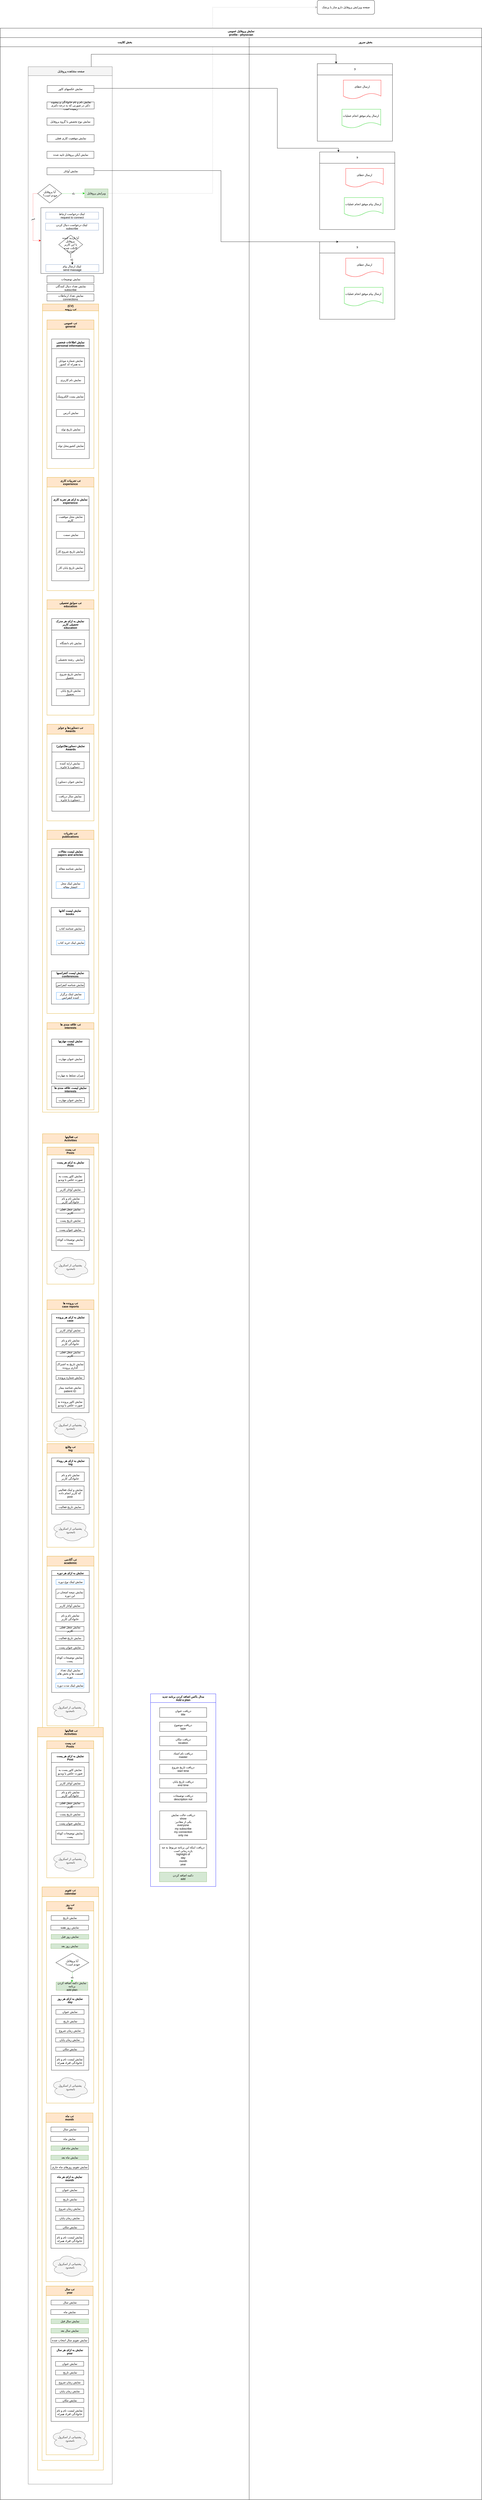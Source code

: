 <mxfile version="11.0.7" type="github"><diagram id="nFZyr5lgO45AVFI8pOyt" name="Page-1"><mxGraphModel dx="2693" dy="-3318" grid="1" gridSize="10" guides="1" tooltips="1" connect="1" arrows="1" fold="1" page="1" pageScale="1" pageWidth="850" pageHeight="1100" math="0" shadow="0"><root><mxCell id="0"/><mxCell id="1" parent="0"/><mxCell id="BDQrtgmXQx_--OrisKJZ-302" value="صفحه ویرایش پروفایل دارو ساز یا پزشک" style="rounded=1;whiteSpace=wrap;html=1;arcSize=14;" parent="1" vertex="1"><mxGeometry x="670" y="4440" width="244" height="60" as="geometry"/></mxCell><mxCell id="BDQrtgmXQx_--OrisKJZ-303" style="edgeStyle=orthogonalEdgeStyle;rounded=0;orthogonalLoop=1;jettySize=auto;html=1;exitX=1;exitY=0.5;exitDx=0;exitDy=0;entryX=0;entryY=0.5;entryDx=0;entryDy=0;dashed=1;strokeColor=#ADADAD;" parent="1" source="BDQrtgmXQx_--OrisKJZ-293" target="BDQrtgmXQx_--OrisKJZ-302" edge="1"><mxGeometry relative="1" as="geometry"/></mxCell><mxCell id="tfL_0uTJYxJrb6nx15mF-1" value="&lt;span style=&quot;background-color: rgb(255 , 255 , 255)&quot;&gt;نمایش پروفایل عمومی&lt;/span&gt;&lt;br&gt;&lt;span style=&quot;background-color: rgb(255 , 255 , 255)&quot;&gt;profile - physician&lt;/span&gt;" style="swimlane;html=1;childLayout=stackLayout;resizeParent=1;resizeParentMax=0;startSize=40;" vertex="1" parent="1"><mxGeometry x="-680" y="4559" width="2050" height="10520" as="geometry"/></mxCell><mxCell id="tfL_0uTJYxJrb6nx15mF-2" value="&lt;span style=&quot;background-color: rgb(255 , 255 , 255)&quot;&gt;بخش کلاینت&lt;/span&gt;" style="swimlane;html=1;startSize=39;" vertex="1" parent="tfL_0uTJYxJrb6nx15mF-1"><mxGeometry y="40" width="1060" height="10480" as="geometry"/></mxCell><mxCell id="6-1D8ZHgFkMubpNs1xCb-3" value="&#10;  صفحه مشاهده پروفایل&#10;" style="swimlane;fillColor=#f5f5f5;strokeColor=#666666;fontColor=#333333;startSize=38;" parent="tfL_0uTJYxJrb6nx15mF-2" vertex="1"><mxGeometry x="119" y="124" width="358" height="10290" as="geometry"/></mxCell><mxCell id="6-1D8ZHgFkMubpNs1xCb-4" value="&lt;p&gt;&lt;/p&gt;&lt;p&gt;&lt;/p&gt;&lt;p&gt;&lt;/p&gt;&lt;p&gt;&lt;/p&gt;&lt;p&gt;&lt;/p&gt;&lt;p&gt;&lt;/p&gt;&lt;p&gt;&amp;nbsp;نمایش نام و نام خانوادگی و پیشوند دکتر در صورتی که به درجه دکتری رسیده است&lt;br&gt;&lt;/p&gt;" style="rounded=0;whiteSpace=wrap;html=1;" parent="6-1D8ZHgFkMubpNs1xCb-3" vertex="1"><mxGeometry x="80" y="150" width="201" height="30" as="geometry"/></mxCell><mxCell id="6-1D8ZHgFkMubpNs1xCb-22" value="&lt;p&gt;&lt;/p&gt;&lt;p&gt;&lt;/p&gt;&lt;p&gt;&lt;/p&gt;&lt;p&gt;&lt;/p&gt;&lt;p&gt;&lt;/p&gt;&lt;p&gt;&lt;/p&gt;&lt;p&gt;نمایش نوع تخصص یا گروه پروفایل&lt;br&gt;&lt;/p&gt;" style="rounded=0;whiteSpace=wrap;html=1;" parent="6-1D8ZHgFkMubpNs1xCb-3" vertex="1"><mxGeometry x="80" y="218" width="200" height="31" as="geometry"/></mxCell><mxCell id="6-1D8ZHgFkMubpNs1xCb-23" value="&lt;p&gt;&lt;/p&gt;&lt;p&gt;&lt;/p&gt;&lt;p&gt;&lt;/p&gt;&lt;p&gt;&lt;/p&gt;&lt;p&gt;&lt;/p&gt;&lt;p&gt;&lt;/p&gt;&lt;p&gt;نمایش موقعیت کاری فعلی&lt;br&gt;&lt;/p&gt;" style="rounded=0;whiteSpace=wrap;html=1;" parent="6-1D8ZHgFkMubpNs1xCb-3" vertex="1"><mxGeometry x="81" y="289" width="200" height="31" as="geometry"/></mxCell><mxCell id="6-1D8ZHgFkMubpNs1xCb-24" value="&lt;p&gt;&lt;/p&gt;&lt;p&gt;&lt;/p&gt;&lt;p&gt;&lt;/p&gt;&lt;p&gt;&lt;/p&gt;&lt;p&gt;&lt;/p&gt;&lt;p&gt;&lt;/p&gt;&lt;p&gt;&amp;nbsp;نمایش آیکن پروفایل تایید شده&lt;br&gt;&lt;/p&gt;" style="rounded=0;whiteSpace=wrap;html=1;" parent="6-1D8ZHgFkMubpNs1xCb-3" vertex="1"><mxGeometry x="80" y="360" width="200" height="30" as="geometry"/></mxCell><mxCell id="BDQrtgmXQx_--OrisKJZ-1" value="&lt;p&gt;&lt;/p&gt;&lt;p&gt;&lt;/p&gt;&lt;p&gt;&lt;/p&gt;&lt;p&gt;&lt;/p&gt;&lt;p&gt;&lt;/p&gt;&lt;p&gt;&lt;/p&gt;&lt;p&gt;نمایش عکسهای کاور&lt;br&gt;&lt;/p&gt;" style="rounded=0;whiteSpace=wrap;html=1;" parent="6-1D8ZHgFkMubpNs1xCb-3" vertex="1"><mxGeometry x="81" y="80" width="199" height="30" as="geometry"/></mxCell><mxCell id="BDQrtgmXQx_--OrisKJZ-2" value="&lt;p&gt;&lt;/p&gt;&lt;p&gt;&lt;/p&gt;&lt;p&gt;&lt;/p&gt;&lt;p&gt;&lt;/p&gt;&lt;p&gt;&lt;/p&gt;&lt;p&gt;&lt;/p&gt;&lt;p&gt;&amp;nbsp;نمایش آواتار&lt;br&gt;&lt;/p&gt;" style="rounded=0;whiteSpace=wrap;html=1;" parent="6-1D8ZHgFkMubpNs1xCb-3" vertex="1"><mxGeometry x="80" y="430" width="200" height="30" as="geometry"/></mxCell><mxCell id="BDQrtgmXQx_--OrisKJZ-7" value="&lt;p&gt;&lt;/p&gt;&lt;p&gt;&lt;/p&gt;&lt;p&gt;&lt;/p&gt;&lt;p&gt;&lt;/p&gt;&lt;p&gt;&lt;/p&gt;&lt;p&gt;&lt;/p&gt;&lt;p&gt;&amp;nbsp;نمایش توضیحات&lt;br&gt;&lt;/p&gt;" style="rounded=0;whiteSpace=wrap;html=1;" parent="6-1D8ZHgFkMubpNs1xCb-3" vertex="1"><mxGeometry x="80" y="890" width="200" height="30" as="geometry"/></mxCell><mxCell id="BDQrtgmXQx_--OrisKJZ-9" value="&lt;p&gt;&lt;/p&gt;&lt;p&gt;&lt;/p&gt;&lt;p&gt;&lt;/p&gt;&lt;p&gt;&lt;/p&gt;&lt;p&gt;&lt;/p&gt;&lt;p&gt;&lt;/p&gt;&lt;p&gt;&amp;nbsp;نمایش تعداد ارتباطات&lt;br&gt;connections&lt;br&gt;&lt;/p&gt;" style="rounded=0;whiteSpace=wrap;html=1;" parent="6-1D8ZHgFkMubpNs1xCb-3" vertex="1"><mxGeometry x="80" y="967" width="200" height="30" as="geometry"/></mxCell><mxCell id="BDQrtgmXQx_--OrisKJZ-10" value="&#10; (CV) &#10;تب رزومه&#10;" style="swimlane;fillColor=#ffe6cc;strokeColor=#d79b00;startSize=29;" parent="6-1D8ZHgFkMubpNs1xCb-3" vertex="1"><mxGeometry x="61" y="1010" width="239" height="3440" as="geometry"><mxRectangle x="61" y="591" width="100" height="20" as="alternateBounds"/></mxGeometry></mxCell><mxCell id="BDQrtgmXQx_--OrisKJZ-21" value="&#10;تب عمومی&#10;general&#10;" style="swimlane;fillColor=#ffe6cc;strokeColor=#d79b00;startSize=40;" parent="BDQrtgmXQx_--OrisKJZ-10" vertex="1"><mxGeometry x="19" y="68" width="200" height="632" as="geometry"/></mxCell><mxCell id="BDQrtgmXQx_--OrisKJZ-22" value="&#10;نمایش اطلاعات شخصی&#10;personal information&#10;" style="swimlane;startSize=41;" parent="BDQrtgmXQx_--OrisKJZ-21" vertex="1"><mxGeometry x="20" y="81" width="160" height="509" as="geometry"/></mxCell><mxCell id="BDQrtgmXQx_--OrisKJZ-23" value="&lt;p&gt;&lt;/p&gt;&lt;p&gt;&lt;/p&gt;&lt;p&gt;&lt;/p&gt;&lt;p&gt;&lt;/p&gt;&lt;p&gt;&lt;/p&gt;&lt;p&gt;&lt;/p&gt;&lt;p&gt;&amp;nbsp;نمایش شماره موبایل به همراه کد کشور&amp;nbsp;&lt;br&gt;&lt;/p&gt;" style="rounded=0;whiteSpace=wrap;html=1;" parent="BDQrtgmXQx_--OrisKJZ-22" vertex="1"><mxGeometry x="20" y="80" width="120" height="40" as="geometry"/></mxCell><mxCell id="BDQrtgmXQx_--OrisKJZ-24" value="&lt;p&gt;&lt;/p&gt;&lt;p&gt;&lt;/p&gt;&lt;p&gt;&lt;/p&gt;&lt;p&gt;&lt;/p&gt;&lt;p&gt;&lt;/p&gt;&lt;p&gt;&lt;/p&gt;&lt;p&gt;نمایش پست الکترونیک&lt;br&gt;&lt;/p&gt;" style="rounded=0;whiteSpace=wrap;html=1;" parent="BDQrtgmXQx_--OrisKJZ-22" vertex="1"><mxGeometry x="20" y="230" width="120" height="30" as="geometry"/></mxCell><mxCell id="BDQrtgmXQx_--OrisKJZ-25" value="&lt;p&gt;&lt;/p&gt;&lt;p&gt;&lt;/p&gt;&lt;p&gt;&lt;/p&gt;&lt;p&gt;&lt;/p&gt;&lt;p&gt;&lt;/p&gt;&lt;p&gt;&lt;/p&gt;&lt;p&gt;&amp;nbsp;نمایش آدرس&lt;br&gt;&lt;/p&gt;" style="rounded=0;whiteSpace=wrap;html=1;" parent="BDQrtgmXQx_--OrisKJZ-22" vertex="1"><mxGeometry x="20" y="300" width="120" height="30" as="geometry"/></mxCell><mxCell id="BDQrtgmXQx_--OrisKJZ-26" value="&lt;p&gt;&lt;/p&gt;&lt;p&gt;&lt;/p&gt;&lt;p&gt;&lt;/p&gt;&lt;p&gt;&lt;/p&gt;&lt;p&gt;&lt;/p&gt;&lt;p&gt;&lt;/p&gt;&lt;p&gt;&amp;nbsp;نمایش تاریخ تولد&lt;br&gt;&lt;/p&gt;" style="rounded=0;whiteSpace=wrap;html=1;" parent="BDQrtgmXQx_--OrisKJZ-22" vertex="1"><mxGeometry x="20" y="370" width="120" height="30" as="geometry"/></mxCell><mxCell id="BDQrtgmXQx_--OrisKJZ-29" value="&lt;p&gt;&lt;/p&gt;&lt;p&gt;&lt;/p&gt;&lt;p&gt;&lt;/p&gt;&lt;p&gt;&lt;/p&gt;&lt;p&gt;&lt;/p&gt;&lt;p&gt;&lt;/p&gt;&lt;p&gt;&amp;nbsp;نمایش کشورمحل تولد&lt;br&gt;&lt;/p&gt;" style="rounded=0;whiteSpace=wrap;html=1;" parent="BDQrtgmXQx_--OrisKJZ-22" vertex="1"><mxGeometry x="20" y="440" width="120" height="30" as="geometry"/></mxCell><mxCell id="BDQrtgmXQx_--OrisKJZ-30" value="&lt;p&gt;&lt;/p&gt;&lt;p&gt;&lt;/p&gt;&lt;p&gt;&lt;/p&gt;&lt;p&gt;&lt;/p&gt;&lt;p&gt;&lt;/p&gt;&lt;p&gt;&lt;/p&gt;&lt;p&gt;&amp;nbsp;نمایش نام کاربری&lt;br&gt;&lt;/p&gt;" style="rounded=0;whiteSpace=wrap;html=1;" parent="BDQrtgmXQx_--OrisKJZ-22" vertex="1"><mxGeometry x="20" y="160" width="120" height="30" as="geometry"/></mxCell><mxCell id="BDQrtgmXQx_--OrisKJZ-65" value="&#10;تب تجربیات کاری&#10;experience&#10;" style="swimlane;fillColor=#ffe6cc;strokeColor=#d79b00;startSize=41;" parent="BDQrtgmXQx_--OrisKJZ-10" vertex="1"><mxGeometry x="19" y="738" width="200" height="482" as="geometry"/></mxCell><mxCell id="BDQrtgmXQx_--OrisKJZ-39" value="&#10;نمایش به ازای هر تجربه کاری&#10;experience&#10;" style="swimlane;startSize=41;" parent="BDQrtgmXQx_--OrisKJZ-65" vertex="1"><mxGeometry x="20" y="80" width="159" height="360" as="geometry"/></mxCell><mxCell id="BDQrtgmXQx_--OrisKJZ-40" value="&lt;p&gt;&lt;/p&gt;&lt;p&gt;&lt;/p&gt;&lt;p&gt;&lt;/p&gt;&lt;p&gt;&lt;/p&gt;&lt;p&gt;&lt;/p&gt;&lt;p&gt;&lt;/p&gt;&lt;p&gt;&amp;nbsp;نمایش محل موقعیت کاری&lt;br&gt;&lt;/p&gt;" style="rounded=0;whiteSpace=wrap;html=1;" parent="BDQrtgmXQx_--OrisKJZ-39" vertex="1"><mxGeometry x="20" y="80" width="120" height="30" as="geometry"/></mxCell><mxCell id="BDQrtgmXQx_--OrisKJZ-41" value="&lt;p&gt;&lt;/p&gt;&lt;p&gt;&lt;/p&gt;&lt;p&gt;&lt;/p&gt;&lt;p&gt;&lt;/p&gt;&lt;p&gt;&lt;/p&gt;&lt;p&gt;&lt;/p&gt;&lt;p&gt;نمایش تاریخ شروع کار&lt;br&gt;&lt;/p&gt;" style="rounded=0;whiteSpace=wrap;html=1;" parent="BDQrtgmXQx_--OrisKJZ-39" vertex="1"><mxGeometry x="20" y="221" width="120" height="29" as="geometry"/></mxCell><mxCell id="BDQrtgmXQx_--OrisKJZ-42" value="&lt;p&gt;&lt;/p&gt;&lt;p&gt;&lt;/p&gt;&lt;p&gt;&lt;/p&gt;&lt;p&gt;&lt;/p&gt;&lt;p&gt;&lt;/p&gt;&lt;p&gt;&lt;/p&gt;&lt;p&gt;نمایش تاریخ پایان کار&lt;br&gt;&lt;/p&gt;" style="rounded=0;whiteSpace=wrap;html=1;" parent="BDQrtgmXQx_--OrisKJZ-39" vertex="1"><mxGeometry x="21" y="290" width="120" height="30" as="geometry"/></mxCell><mxCell id="BDQrtgmXQx_--OrisKJZ-45" value="&lt;p&gt;&lt;/p&gt;&lt;p&gt;&lt;/p&gt;&lt;p&gt;&lt;/p&gt;&lt;p&gt;&lt;/p&gt;&lt;p&gt;&lt;/p&gt;&lt;p&gt;&lt;/p&gt;&lt;p&gt;&amp;nbsp;نمایش سمت&lt;br&gt;&lt;/p&gt;" style="rounded=0;whiteSpace=wrap;html=1;" parent="BDQrtgmXQx_--OrisKJZ-39" vertex="1"><mxGeometry x="20" y="150" width="120" height="30" as="geometry"/></mxCell><mxCell id="BDQrtgmXQx_--OrisKJZ-74" value="&#10;تب سوابق تحصیلی&#10;education&#10;" style="swimlane;fillColor=#ffe6cc;strokeColor=#d79b00;startSize=40;" parent="BDQrtgmXQx_--OrisKJZ-10" vertex="1"><mxGeometry x="19" y="1259" width="200" height="491" as="geometry"/></mxCell><mxCell id="BDQrtgmXQx_--OrisKJZ-46" value="&#10;نمایش به ازای هر مدرک &#10;تحصیلی کاربر&#10;education&#10;" style="swimlane;startSize=49;" parent="BDQrtgmXQx_--OrisKJZ-74" vertex="1"><mxGeometry x="20" y="80" width="160" height="370" as="geometry"/></mxCell><mxCell id="BDQrtgmXQx_--OrisKJZ-47" value="&lt;p&gt;&lt;/p&gt;&lt;p&gt;&lt;/p&gt;&lt;p&gt;&lt;/p&gt;&lt;p&gt;&lt;/p&gt;&lt;p&gt;&lt;/p&gt;&lt;p&gt;&lt;/p&gt;&lt;p&gt;&amp;nbsp;نمایش نام دانشگاه&lt;br&gt;&lt;/p&gt;" style="rounded=0;whiteSpace=wrap;html=1;" parent="BDQrtgmXQx_--OrisKJZ-46" vertex="1"><mxGeometry x="20" y="89" width="120" height="31" as="geometry"/></mxCell><mxCell id="BDQrtgmXQx_--OrisKJZ-48" value="&lt;p&gt;&lt;/p&gt;&lt;p&gt;&lt;/p&gt;&lt;p&gt;&lt;/p&gt;&lt;p&gt;&lt;/p&gt;&lt;p&gt;&lt;/p&gt;&lt;p&gt;&lt;/p&gt;&lt;p&gt;&amp;nbsp;نمایش تاریخ شروع تحصیل&amp;nbsp;&lt;br&gt;&lt;/p&gt;" style="rounded=0;whiteSpace=wrap;html=1;" parent="BDQrtgmXQx_--OrisKJZ-46" vertex="1"><mxGeometry x="19" y="229" width="120" height="30" as="geometry"/></mxCell><mxCell id="BDQrtgmXQx_--OrisKJZ-49" value="&lt;p&gt;&lt;/p&gt;&lt;p&gt;&lt;/p&gt;&lt;p&gt;&lt;/p&gt;&lt;p&gt;&lt;/p&gt;&lt;p&gt;&lt;/p&gt;&lt;p&gt;&lt;/p&gt;&lt;p&gt;&amp;nbsp;نمایش تاریخ پایان تحصیل&amp;nbsp;&lt;br&gt;&lt;/p&gt;" style="rounded=0;whiteSpace=wrap;html=1;" parent="BDQrtgmXQx_--OrisKJZ-46" vertex="1"><mxGeometry x="20" y="299" width="120" height="30" as="geometry"/></mxCell><mxCell id="BDQrtgmXQx_--OrisKJZ-50" value="&lt;p&gt;&lt;/p&gt;&lt;p&gt;&lt;/p&gt;&lt;p&gt;&lt;/p&gt;&lt;p&gt;&lt;/p&gt;&lt;p&gt;&lt;/p&gt;&lt;p&gt;&lt;/p&gt;&lt;p&gt;&amp;nbsp;نمایش&amp;nbsp; رشته تحصیلی&lt;br&gt;&lt;/p&gt;" style="rounded=0;whiteSpace=wrap;html=1;" parent="BDQrtgmXQx_--OrisKJZ-46" vertex="1"><mxGeometry x="19" y="159" width="120" height="31" as="geometry"/></mxCell><mxCell id="BDQrtgmXQx_--OrisKJZ-81" value="&#10;تب دستاوردها و جوایز&#10;Awards&#10;" style="swimlane;fillColor=#ffe6cc;strokeColor=#d79b00;startSize=42;" parent="BDQrtgmXQx_--OrisKJZ-10" vertex="1"><mxGeometry x="19" y="1789" width="200" height="411" as="geometry"/></mxCell><mxCell id="BDQrtgmXQx_--OrisKJZ-51" value="&#10;(نمایش دستاوردها(جوایز&#10;Awards&#10;" style="swimlane;startSize=38;" parent="BDQrtgmXQx_--OrisKJZ-81" vertex="1"><mxGeometry x="21" y="80" width="160" height="290" as="geometry"/></mxCell><mxCell id="BDQrtgmXQx_--OrisKJZ-52" value="&lt;p&gt;&lt;/p&gt;&lt;p&gt;&lt;/p&gt;&lt;p&gt;&lt;/p&gt;&lt;p&gt;&lt;/p&gt;&lt;p&gt;&lt;/p&gt;&lt;p&gt;&lt;/p&gt;&lt;p&gt;نمایش ارايه کننده دستاورد یا جایزه&lt;/p&gt;" style="rounded=0;whiteSpace=wrap;html=1;" parent="BDQrtgmXQx_--OrisKJZ-51" vertex="1"><mxGeometry x="17" y="78" width="120" height="31" as="geometry"/></mxCell><mxCell id="BDQrtgmXQx_--OrisKJZ-53" value="&lt;p&gt;&lt;/p&gt;&lt;p&gt;&lt;/p&gt;&lt;p&gt;&lt;/p&gt;&lt;p&gt;&lt;/p&gt;&lt;p&gt;&lt;/p&gt;&lt;p&gt;&lt;/p&gt;&lt;p&gt;نمایش سال دریافت دستاورد یا جایزه&lt;/p&gt;" style="rounded=0;whiteSpace=wrap;html=1;" parent="BDQrtgmXQx_--OrisKJZ-51" vertex="1"><mxGeometry x="18" y="219" width="120" height="30" as="geometry"/></mxCell><mxCell id="BDQrtgmXQx_--OrisKJZ-55" value="&lt;p&gt;&lt;/p&gt;&lt;p&gt;&lt;/p&gt;&lt;p&gt;&lt;/p&gt;&lt;p&gt;&lt;/p&gt;&lt;p&gt;&lt;/p&gt;&lt;p&gt;&lt;/p&gt;&lt;p&gt;نمایش عنوان دستاورد&lt;br&gt;&lt;/p&gt;" style="rounded=0;whiteSpace=wrap;html=1;" parent="BDQrtgmXQx_--OrisKJZ-51" vertex="1"><mxGeometry x="18" y="149" width="120" height="31" as="geometry"/></mxCell><mxCell id="BDQrtgmXQx_--OrisKJZ-87" value="&#10;تب نشریات&#10;publications&#10;" style="swimlane;fillColor=#ffe6cc;strokeColor=#d79b00;startSize=39;" parent="BDQrtgmXQx_--OrisKJZ-10" vertex="1"><mxGeometry x="19" y="2240" width="200" height="780" as="geometry"/></mxCell><mxCell id="BDQrtgmXQx_--OrisKJZ-60" value="&#10;نمایش لیست مقالات&#10;papers and articles&#10;" style="swimlane;startSize=38;" parent="BDQrtgmXQx_--OrisKJZ-87" vertex="1"><mxGeometry x="20" y="78" width="160" height="212" as="geometry"/></mxCell><mxCell id="BDQrtgmXQx_--OrisKJZ-106" value="&lt;p&gt;&lt;/p&gt;&lt;p&gt;&lt;/p&gt;&lt;p&gt;&lt;/p&gt;&lt;p&gt;&lt;/p&gt;&lt;p&gt;&lt;/p&gt;&lt;p&gt;&lt;/p&gt;&lt;p&gt;نمایش شناسه مقاله&lt;/p&gt;" style="rounded=0;whiteSpace=wrap;html=1;" parent="BDQrtgmXQx_--OrisKJZ-60" vertex="1"><mxGeometry x="20" y="71" width="120" height="29" as="geometry"/></mxCell><mxCell id="BDQrtgmXQx_--OrisKJZ-110" value="&lt;p&gt;&lt;/p&gt;&lt;p&gt;&lt;/p&gt;&lt;p&gt;&lt;/p&gt;&lt;p&gt;&lt;/p&gt;&lt;p&gt;&lt;/p&gt;&lt;p&gt;&lt;/p&gt;&lt;p&gt;&amp;nbsp;نمایش لینک محل انتشار مقاله&lt;/p&gt;" style="rounded=0;whiteSpace=wrap;html=1;fillColor=#FFFFFF;strokeColor=#3399FF;" parent="BDQrtgmXQx_--OrisKJZ-60" vertex="1"><mxGeometry x="19" y="141" width="120" height="29" as="geometry"/></mxCell><mxCell id="BDQrtgmXQx_--OrisKJZ-97" value="&#10;نمایش لیست کتابها&#10;books&#10;" style="swimlane;startSize=40;" parent="BDQrtgmXQx_--OrisKJZ-87" vertex="1"><mxGeometry x="18" y="329" width="160" height="201" as="geometry"/></mxCell><mxCell id="BDQrtgmXQx_--OrisKJZ-111" value="&lt;p&gt;&lt;/p&gt;&lt;p&gt;&lt;/p&gt;&lt;p&gt;&lt;/p&gt;&lt;p&gt;&lt;/p&gt;&lt;p&gt;&lt;/p&gt;&lt;p&gt;&lt;/p&gt;&lt;p&gt;نمایش شناسه کتاب&lt;/p&gt;" style="rounded=0;whiteSpace=wrap;html=1;" parent="BDQrtgmXQx_--OrisKJZ-97" vertex="1"><mxGeometry x="22" y="79" width="120" height="21" as="geometry"/></mxCell><mxCell id="BDQrtgmXQx_--OrisKJZ-112" value="&lt;p&gt;&lt;/p&gt;&lt;p&gt;&lt;/p&gt;&lt;p&gt;&lt;/p&gt;&lt;p&gt;&lt;/p&gt;&lt;p&gt;&lt;/p&gt;&lt;p&gt;&lt;/p&gt;&lt;p&gt;&amp;nbsp;نمایش لینک خرید کتاب&lt;/p&gt;" style="rounded=0;whiteSpace=wrap;html=1;fillColor=#FFFFFF;strokeColor=#3399FF;" parent="BDQrtgmXQx_--OrisKJZ-97" vertex="1"><mxGeometry x="23" y="139" width="120" height="22" as="geometry"/></mxCell><mxCell id="BDQrtgmXQx_--OrisKJZ-101" value="&#10;نمایش لیست کنفرانسها&#10;conferences&#10;" style="swimlane;startSize=30;" parent="BDQrtgmXQx_--OrisKJZ-87" vertex="1"><mxGeometry x="19" y="599" width="160" height="141" as="geometry"/></mxCell><mxCell id="BDQrtgmXQx_--OrisKJZ-113" value="&lt;p&gt;&lt;/p&gt;&lt;p&gt;&lt;/p&gt;&lt;p&gt;&lt;/p&gt;&lt;p&gt;&lt;/p&gt;&lt;p&gt;&lt;/p&gt;&lt;p&gt;&lt;/p&gt;&lt;p&gt;نمایش شناسه کنفرانس&lt;/p&gt;" style="rounded=0;whiteSpace=wrap;html=1;" parent="BDQrtgmXQx_--OrisKJZ-101" vertex="1"><mxGeometry x="20" y="50" width="120" height="20" as="geometry"/></mxCell><mxCell id="BDQrtgmXQx_--OrisKJZ-114" value="&lt;p&gt;&lt;/p&gt;&lt;p&gt;&lt;/p&gt;&lt;p&gt;&lt;/p&gt;&lt;p&gt;&lt;/p&gt;&lt;p&gt;&lt;/p&gt;&lt;p&gt;&lt;/p&gt;&lt;p&gt;&amp;nbsp;نمایش لینک برگزار کننده کنفرانس&lt;/p&gt;" style="rounded=0;whiteSpace=wrap;html=1;fillColor=#FFFFFF;strokeColor=#3399FF;" parent="BDQrtgmXQx_--OrisKJZ-101" vertex="1"><mxGeometry x="21" y="91" width="120" height="30" as="geometry"/></mxCell><mxCell id="BDQrtgmXQx_--OrisKJZ-92" value="&#10;تب علاقه مندی ها&#10;interests&#10;" style="swimlane;fillColor=#ffe6cc;strokeColor=#d79b00;startSize=28;" parent="BDQrtgmXQx_--OrisKJZ-10" vertex="1"><mxGeometry x="19" y="3059" width="200" height="371" as="geometry"/></mxCell><mxCell id="BDQrtgmXQx_--OrisKJZ-93" value="&#10;نمایش لیست مهارتها&#10;skills&#10;" style="swimlane;startSize=31;" parent="BDQrtgmXQx_--OrisKJZ-92" vertex="1"><mxGeometry x="20" y="70" width="160" height="190" as="geometry"/></mxCell><mxCell id="BDQrtgmXQx_--OrisKJZ-94" value="&lt;p&gt;&lt;/p&gt;&lt;p&gt;&lt;/p&gt;&lt;p&gt;&lt;/p&gt;&lt;p&gt;&lt;/p&gt;&lt;p&gt;&lt;/p&gt;&lt;p&gt;&lt;/p&gt;&lt;p&gt;نمایش عنوان مهارت&lt;/p&gt;" style="rounded=0;whiteSpace=wrap;html=1;" parent="BDQrtgmXQx_--OrisKJZ-93" vertex="1"><mxGeometry x="20" y="69" width="120" height="31" as="geometry"/></mxCell><mxCell id="BDQrtgmXQx_--OrisKJZ-96" value="&lt;p&gt;&lt;/p&gt;&lt;p&gt;&lt;/p&gt;&lt;p&gt;&lt;/p&gt;&lt;p&gt;&lt;/p&gt;&lt;p&gt;&lt;/p&gt;&lt;p&gt;&lt;/p&gt;&lt;p&gt;میزان تسلط به مهارت&lt;/p&gt;" style="rounded=0;whiteSpace=wrap;html=1;" parent="BDQrtgmXQx_--OrisKJZ-93" vertex="1"><mxGeometry x="20" y="139" width="120" height="31" as="geometry"/></mxCell><mxCell id="BDQrtgmXQx_--OrisKJZ-122" value="&#10;نمایش لیست علاقه مندی ها&#10;interests&#10;" style="swimlane;startSize=28;" parent="BDQrtgmXQx_--OrisKJZ-92" vertex="1"><mxGeometry x="20" y="270" width="160" height="90" as="geometry"/></mxCell><mxCell id="BDQrtgmXQx_--OrisKJZ-123" value="&lt;p&gt;&lt;/p&gt;&lt;p&gt;&lt;/p&gt;&lt;p&gt;&lt;/p&gt;&lt;p&gt;&lt;/p&gt;&lt;p&gt;&lt;/p&gt;&lt;p&gt;&lt;/p&gt;&lt;p&gt;نمایش عنوان مهارت&lt;/p&gt;" style="rounded=0;whiteSpace=wrap;html=1;" parent="BDQrtgmXQx_--OrisKJZ-122" vertex="1"><mxGeometry x="20" y="49" width="120" height="21" as="geometry"/></mxCell><mxCell id="BDQrtgmXQx_--OrisKJZ-8" value="&lt;p&gt;&lt;/p&gt;&lt;p&gt;&lt;/p&gt;&lt;p&gt;&lt;/p&gt;&lt;p&gt;&lt;/p&gt;&lt;p&gt;&lt;/p&gt;&lt;p&gt;&lt;/p&gt;&lt;p&gt;&amp;nbsp;نمایش تعداد دنبال کنندگان&lt;br&gt;subscribe&lt;br&gt;&lt;/p&gt;" style="rounded=0;whiteSpace=wrap;html=1;" parent="6-1D8ZHgFkMubpNs1xCb-3" vertex="1"><mxGeometry x="80" y="926" width="200" height="31" as="geometry"/></mxCell><mxCell id="BDQrtgmXQx_--OrisKJZ-127" value="&#10;  تب فعالیتها&#10;Activities&#10;" style="swimlane;fillColor=#ffe6cc;strokeColor=#d79b00;startSize=40;" parent="6-1D8ZHgFkMubpNs1xCb-3" vertex="1"><mxGeometry x="61" y="4542" width="239" height="2539" as="geometry"><mxRectangle x="61" y="591" width="100" height="20" as="alternateBounds"/></mxGeometry></mxCell><mxCell id="BDQrtgmXQx_--OrisKJZ-128" value="&#10;تب پست&#10;Posts&#10;" style="swimlane;fillColor=#ffe6cc;strokeColor=#d79b00;startSize=33;" parent="BDQrtgmXQx_--OrisKJZ-127" vertex="1"><mxGeometry x="19" y="57" width="200" height="583" as="geometry"/></mxCell><mxCell id="BDQrtgmXQx_--OrisKJZ-129" value="&#10;نمایش به ازای هر پست&#10;Post&#10;" style="swimlane;startSize=41;" parent="BDQrtgmXQx_--OrisKJZ-128" vertex="1"><mxGeometry x="20" y="51" width="160" height="389" as="geometry"/></mxCell><mxCell id="BDQrtgmXQx_--OrisKJZ-130" value="&lt;p&gt;&lt;/p&gt;&lt;p&gt;&lt;/p&gt;&lt;p&gt;&lt;/p&gt;&lt;p&gt;&lt;/p&gt;&lt;p&gt;&lt;/p&gt;&lt;p&gt;&lt;/p&gt;&lt;p&gt;نمایش کاور پست به صورت عکس یا ویدیو&lt;br&gt;&lt;/p&gt;" style="rounded=0;whiteSpace=wrap;html=1;" parent="BDQrtgmXQx_--OrisKJZ-129" vertex="1"><mxGeometry x="20" y="60" width="120" height="40" as="geometry"/></mxCell><mxCell id="BDQrtgmXQx_--OrisKJZ-131" value="&lt;p&gt;&lt;/p&gt;&lt;p&gt;&lt;/p&gt;&lt;p&gt;&lt;/p&gt;&lt;p&gt;&lt;/p&gt;&lt;p&gt;&lt;/p&gt;&lt;p&gt;&lt;/p&gt;&lt;p&gt;&amp;nbsp;نمایش نام و نام خانوادگی کاربر&lt;br&gt;&lt;/p&gt;" style="rounded=0;whiteSpace=wrap;html=1;" parent="BDQrtgmXQx_--OrisKJZ-129" vertex="1"><mxGeometry x="20" y="160" width="120" height="30" as="geometry"/></mxCell><mxCell id="BDQrtgmXQx_--OrisKJZ-132" value="&lt;p&gt;&lt;/p&gt;&lt;p&gt;&lt;/p&gt;&lt;p&gt;&lt;/p&gt;&lt;p&gt;&lt;/p&gt;&lt;p&gt;&lt;/p&gt;&lt;p&gt;&lt;/p&gt;&lt;p&gt;نمایش شغل فعلی کاربر&lt;br&gt;&lt;/p&gt;" style="rounded=0;whiteSpace=wrap;html=1;" parent="BDQrtgmXQx_--OrisKJZ-129" vertex="1"><mxGeometry x="19" y="212" width="120" height="18" as="geometry"/></mxCell><mxCell id="BDQrtgmXQx_--OrisKJZ-133" value="&lt;p&gt;&lt;/p&gt;&lt;p&gt;&lt;/p&gt;&lt;p&gt;&lt;/p&gt;&lt;p&gt;&lt;/p&gt;&lt;p&gt;&lt;/p&gt;&lt;p&gt;&lt;/p&gt;&lt;p&gt;نمایش تاریخ پست&lt;br&gt;&lt;/p&gt;" style="rounded=0;whiteSpace=wrap;html=1;" parent="BDQrtgmXQx_--OrisKJZ-129" vertex="1"><mxGeometry x="20" y="252" width="120" height="20" as="geometry"/></mxCell><mxCell id="BDQrtgmXQx_--OrisKJZ-134" value="&lt;p&gt;&lt;/p&gt;&lt;p&gt;&lt;/p&gt;&lt;p&gt;&lt;/p&gt;&lt;p&gt;&lt;/p&gt;&lt;p&gt;&lt;/p&gt;&lt;p&gt;&lt;/p&gt;&lt;p&gt;نمایش عنوان پست&lt;br&gt;&lt;/p&gt;" style="rounded=0;whiteSpace=wrap;html=1;" parent="BDQrtgmXQx_--OrisKJZ-129" vertex="1"><mxGeometry x="20" y="292" width="120" height="17" as="geometry"/></mxCell><mxCell id="BDQrtgmXQx_--OrisKJZ-135" value="&lt;p&gt;&lt;/p&gt;&lt;p&gt;&lt;/p&gt;&lt;p&gt;&lt;/p&gt;&lt;p&gt;&lt;/p&gt;&lt;p&gt;&lt;/p&gt;&lt;p&gt;&lt;/p&gt;&lt;p&gt;نمایش آواتار کاربر&lt;br&gt;&lt;/p&gt;" style="rounded=0;whiteSpace=wrap;html=1;" parent="BDQrtgmXQx_--OrisKJZ-129" vertex="1"><mxGeometry x="20" y="120" width="120" height="20" as="geometry"/></mxCell><mxCell id="BDQrtgmXQx_--OrisKJZ-169" value="&lt;p&gt;&lt;/p&gt;&lt;p&gt;&lt;/p&gt;&lt;p&gt;&lt;/p&gt;&lt;p&gt;&lt;/p&gt;&lt;p&gt;&lt;/p&gt;&lt;p&gt;&lt;/p&gt;&lt;p&gt;نمایش توضیحات کوتاه پست&lt;br&gt;&lt;/p&gt;" style="rounded=0;whiteSpace=wrap;html=1;" parent="BDQrtgmXQx_--OrisKJZ-129" vertex="1"><mxGeometry x="19" y="330" width="120" height="40" as="geometry"/></mxCell><mxCell id="BDQrtgmXQx_--OrisKJZ-171" value="&lt;span&gt;پشتیبانی از اسکرول&lt;/span&gt;&lt;br&gt;&lt;span&gt;&amp;nbsp;نامحدود&lt;/span&gt;" style="ellipse;shape=cloud;whiteSpace=wrap;html=1;fillColor=#f5f5f5;strokeColor=#666666;fontColor=#333333;" parent="BDQrtgmXQx_--OrisKJZ-128" vertex="1"><mxGeometry x="19" y="460" width="161" height="100" as="geometry"/></mxCell><mxCell id="BDQrtgmXQx_--OrisKJZ-136" value="&#10;تب پرونده ها&#10;case reports&#10;" style="swimlane;fillColor=#ffe6cc;strokeColor=#d79b00;startSize=41;" parent="BDQrtgmXQx_--OrisKJZ-127" vertex="1"><mxGeometry x="19" y="707" width="200" height="603" as="geometry"/></mxCell><mxCell id="BDQrtgmXQx_--OrisKJZ-137" value="&#10;نمایش به ازای هر پرونده&#10;case&#10;" style="swimlane;startSize=41;" parent="BDQrtgmXQx_--OrisKJZ-136" vertex="1"><mxGeometry x="20" y="60" width="159" height="420" as="geometry"/></mxCell><mxCell id="BDQrtgmXQx_--OrisKJZ-138" value="&lt;p&gt;&lt;/p&gt;&lt;p&gt;&lt;/p&gt;&lt;p&gt;&lt;/p&gt;&lt;p&gt;&lt;/p&gt;&lt;p&gt;&lt;/p&gt;&lt;p&gt;&lt;/p&gt;&lt;p&gt;نمایش آواتار کاربر&lt;br&gt;&lt;/p&gt;" style="rounded=0;whiteSpace=wrap;html=1;" parent="BDQrtgmXQx_--OrisKJZ-137" vertex="1"><mxGeometry x="19" y="60" width="120" height="20" as="geometry"/></mxCell><mxCell id="BDQrtgmXQx_--OrisKJZ-139" value="&lt;p&gt;&lt;/p&gt;&lt;p&gt;&lt;/p&gt;&lt;p&gt;&lt;/p&gt;&lt;p&gt;&lt;/p&gt;&lt;p&gt;&lt;/p&gt;&lt;p&gt;&lt;/p&gt;&lt;p&gt;نمایش شغل فعلی کاربر&lt;br&gt;&lt;/p&gt;" style="rounded=0;whiteSpace=wrap;html=1;" parent="BDQrtgmXQx_--OrisKJZ-137" vertex="1"><mxGeometry x="19" y="160" width="120" height="20" as="geometry"/></mxCell><mxCell id="BDQrtgmXQx_--OrisKJZ-140" value="&lt;p&gt;&lt;/p&gt;&lt;p&gt;&lt;/p&gt;&lt;p&gt;&lt;/p&gt;&lt;p&gt;&lt;/p&gt;&lt;p&gt;&lt;/p&gt;&lt;p&gt;&lt;/p&gt;&lt;p&gt;نمایش تاریخ به اشتراک گذاری پرونده&lt;br&gt;&lt;/p&gt;" style="rounded=0;whiteSpace=wrap;html=1;" parent="BDQrtgmXQx_--OrisKJZ-137" vertex="1"><mxGeometry x="19" y="202" width="120" height="38" as="geometry"/></mxCell><mxCell id="BDQrtgmXQx_--OrisKJZ-141" value="&lt;p&gt;&lt;/p&gt;&lt;p&gt;&lt;/p&gt;&lt;p&gt;&lt;/p&gt;&lt;p&gt;&lt;/p&gt;&lt;p&gt;&lt;/p&gt;&lt;p&gt;&lt;/p&gt;&lt;p&gt;&amp;nbsp;نمایش نام و نام خانوادگی کاربر&lt;br&gt;&lt;/p&gt;" style="rounded=0;whiteSpace=wrap;html=1;" parent="BDQrtgmXQx_--OrisKJZ-137" vertex="1"><mxGeometry x="19" y="100" width="120" height="40" as="geometry"/></mxCell><mxCell id="BDQrtgmXQx_--OrisKJZ-174" value="&lt;p&gt;&lt;/p&gt;&lt;p&gt;&lt;/p&gt;&lt;p&gt;&lt;/p&gt;&lt;p&gt;&lt;/p&gt;&lt;p&gt;&lt;/p&gt;&lt;p&gt;&lt;/p&gt;&lt;p&gt;نمایش شماره پرونده&lt;br&gt;&lt;/p&gt;" style="rounded=0;whiteSpace=wrap;html=1;" parent="BDQrtgmXQx_--OrisKJZ-137" vertex="1"><mxGeometry x="18.5" y="262" width="120" height="17" as="geometry"/></mxCell><mxCell id="BDQrtgmXQx_--OrisKJZ-175" value="&lt;p&gt;&lt;/p&gt;&lt;p&gt;&lt;/p&gt;&lt;p&gt;&lt;/p&gt;&lt;p&gt;&lt;/p&gt;&lt;p&gt;&lt;/p&gt;&lt;p&gt;&lt;/p&gt;&lt;p&gt;نمایش شناسه بیمار&lt;br&gt;patient ID&lt;/p&gt;" style="rounded=0;whiteSpace=wrap;html=1;" parent="BDQrtgmXQx_--OrisKJZ-137" vertex="1"><mxGeometry x="17.5" y="301" width="120" height="40" as="geometry"/></mxCell><mxCell id="BDQrtgmXQx_--OrisKJZ-177" value="&lt;p&gt;&lt;/p&gt;&lt;p&gt;&lt;/p&gt;&lt;p&gt;&lt;/p&gt;&lt;p&gt;&lt;/p&gt;&lt;p&gt;&lt;/p&gt;&lt;p&gt;&lt;/p&gt;&lt;p&gt;نمایش کاور پرونده به صورت عکس یا ویدیو&lt;br&gt;&lt;/p&gt;" style="rounded=0;whiteSpace=wrap;html=1;" parent="BDQrtgmXQx_--OrisKJZ-137" vertex="1"><mxGeometry x="18.5" y="361" width="120" height="40" as="geometry"/></mxCell><mxCell id="BDQrtgmXQx_--OrisKJZ-176" value="&lt;span&gt;پشتیبانی از اسکرول&lt;/span&gt;&lt;br&gt;&lt;span&gt;&amp;nbsp;نامحدود&lt;/span&gt;" style="ellipse;shape=cloud;whiteSpace=wrap;html=1;fillColor=#f5f5f5;strokeColor=#666666;fontColor=#333333;" parent="BDQrtgmXQx_--OrisKJZ-136" vertex="1"><mxGeometry x="18" y="490" width="161" height="100" as="geometry"/></mxCell><mxCell id="BDQrtgmXQx_--OrisKJZ-142" value="&#10;تب وقایع&#10;log&#10;" style="swimlane;fillColor=#ffe6cc;strokeColor=#d79b00;startSize=40;" parent="BDQrtgmXQx_--OrisKJZ-127" vertex="1"><mxGeometry x="19" y="1319" width="200" height="441" as="geometry"/></mxCell><mxCell id="BDQrtgmXQx_--OrisKJZ-143" value="&#10;نمایش به ازای هر رویداد&#10;log&#10;" style="swimlane;startSize=37;" parent="BDQrtgmXQx_--OrisKJZ-142" vertex="1"><mxGeometry x="20" y="61" width="160" height="239" as="geometry"/></mxCell><mxCell id="BDQrtgmXQx_--OrisKJZ-144" value="&lt;p&gt;&lt;/p&gt;&lt;p&gt;&lt;/p&gt;&lt;p&gt;&lt;/p&gt;&lt;p&gt;&lt;/p&gt;&lt;p&gt;&lt;/p&gt;&lt;p&gt;&lt;/p&gt;&lt;p&gt;&amp;nbsp;نمایش نام و نام خانوادگی کاربر&lt;br&gt;&lt;/p&gt;" style="rounded=0;whiteSpace=wrap;html=1;" parent="BDQrtgmXQx_--OrisKJZ-143" vertex="1"><mxGeometry x="19" y="60" width="120" height="40" as="geometry"/></mxCell><mxCell id="BDQrtgmXQx_--OrisKJZ-146" value="&lt;p&gt;&lt;/p&gt;&lt;p&gt;&lt;/p&gt;&lt;p&gt;&lt;/p&gt;&lt;p&gt;&lt;/p&gt;&lt;p&gt;&lt;/p&gt;&lt;p&gt;&lt;/p&gt;&lt;p&gt;نمایش تاریخ فعالیت&lt;br&gt;&lt;/p&gt;" style="rounded=0;whiteSpace=wrap;html=1;" parent="BDQrtgmXQx_--OrisKJZ-143" vertex="1"><mxGeometry x="18" y="199" width="120" height="20" as="geometry"/></mxCell><mxCell id="BDQrtgmXQx_--OrisKJZ-147" value="&lt;p&gt;&lt;/p&gt;&lt;p&gt;&lt;/p&gt;&lt;p&gt;&lt;/p&gt;&lt;p&gt;&lt;/p&gt;&lt;p&gt;&lt;/p&gt;&lt;p&gt;&lt;/p&gt;&lt;p&gt;&amp;nbsp;نمایش و لینک فعالیتی که کاربر انجام داده&lt;br&gt;post&lt;br&gt;&lt;/p&gt;" style="rounded=0;whiteSpace=wrap;html=1;" parent="BDQrtgmXQx_--OrisKJZ-143" vertex="1"><mxGeometry x="18" y="119" width="120" height="61" as="geometry"/></mxCell><mxCell id="BDQrtgmXQx_--OrisKJZ-182" value="&lt;span&gt;پشتیبانی از اسکرول&lt;/span&gt;&lt;br&gt;&lt;span&gt;&amp;nbsp;نامحدود&lt;/span&gt;" style="ellipse;shape=cloud;whiteSpace=wrap;html=1;fillColor=#f5f5f5;strokeColor=#666666;fontColor=#333333;" parent="BDQrtgmXQx_--OrisKJZ-142" vertex="1"><mxGeometry x="19" y="319" width="161" height="100" as="geometry"/></mxCell><mxCell id="BDQrtgmXQx_--OrisKJZ-148" value="&#10;تب آکادمی&#10;academic&#10;" style="swimlane;fillColor=#ffe6cc;strokeColor=#d79b00;startSize=42;" parent="BDQrtgmXQx_--OrisKJZ-127" vertex="1"><mxGeometry x="19" y="1798" width="200" height="722" as="geometry"/></mxCell><mxCell id="BDQrtgmXQx_--OrisKJZ-149" value="&#10;نمایش به ازای هر دوره&#10;" style="swimlane;startSize=21;" parent="BDQrtgmXQx_--OrisKJZ-148" vertex="1"><mxGeometry x="20" y="61" width="160" height="519" as="geometry"/></mxCell><mxCell id="BDQrtgmXQx_--OrisKJZ-150" value="&lt;p&gt;&lt;/p&gt;&lt;p&gt;&lt;/p&gt;&lt;p&gt;&lt;/p&gt;&lt;p&gt;&lt;/p&gt;&lt;p&gt;&lt;/p&gt;&lt;p&gt;&lt;/p&gt;&lt;p&gt;نمایش نتیجه امتحان در این دوره&lt;/p&gt;" style="rounded=0;whiteSpace=wrap;html=1;" parent="BDQrtgmXQx_--OrisKJZ-149" vertex="1"><mxGeometry x="18" y="79" width="120" height="41" as="geometry"/></mxCell><mxCell id="BDQrtgmXQx_--OrisKJZ-152" value="&lt;p&gt;&lt;/p&gt;&lt;p&gt;&lt;/p&gt;&lt;p&gt;&lt;/p&gt;&lt;p&gt;&lt;/p&gt;&lt;p&gt;&lt;/p&gt;&lt;p&gt;&lt;/p&gt;&lt;p&gt;&amp;nbsp;نمایش نام و نام خانوادگی کاربر&lt;br&gt;&lt;/p&gt;" style="rounded=0;whiteSpace=wrap;html=1;" parent="BDQrtgmXQx_--OrisKJZ-149" vertex="1"><mxGeometry x="18" y="179" width="120" height="39" as="geometry"/></mxCell><mxCell id="BDQrtgmXQx_--OrisKJZ-183" value="&lt;p&gt;&lt;/p&gt;&lt;p&gt;&lt;/p&gt;&lt;p&gt;&lt;/p&gt;&lt;p&gt;&lt;/p&gt;&lt;p&gt;&lt;/p&gt;&lt;p&gt;&lt;/p&gt;&lt;p&gt;&amp;nbsp;نمایش لینک نوع دوره&lt;/p&gt;" style="rounded=0;whiteSpace=wrap;html=1;fillColor=#FFFFFF;strokeColor=#3399FF;" parent="BDQrtgmXQx_--OrisKJZ-149" vertex="1"><mxGeometry x="18.5" y="38" width="120" height="21" as="geometry"/></mxCell><mxCell id="BDQrtgmXQx_--OrisKJZ-184" value="&lt;p&gt;&lt;/p&gt;&lt;p&gt;&lt;/p&gt;&lt;p&gt;&lt;/p&gt;&lt;p&gt;&lt;/p&gt;&lt;p&gt;&lt;/p&gt;&lt;p&gt;&lt;/p&gt;&lt;p&gt;نمایش آواتار کاربر&lt;br&gt;&lt;/p&gt;" style="rounded=0;whiteSpace=wrap;html=1;" parent="BDQrtgmXQx_--OrisKJZ-149" vertex="1"><mxGeometry x="17.5" y="140" width="120" height="20" as="geometry"/></mxCell><mxCell id="BDQrtgmXQx_--OrisKJZ-185" value="&lt;p&gt;&lt;/p&gt;&lt;p&gt;&lt;/p&gt;&lt;p&gt;&lt;/p&gt;&lt;p&gt;&lt;/p&gt;&lt;p&gt;&lt;/p&gt;&lt;p&gt;&lt;/p&gt;&lt;p&gt;نمایش شغل فعلی کاربر&lt;br&gt;&lt;/p&gt;" style="rounded=0;whiteSpace=wrap;html=1;" parent="BDQrtgmXQx_--OrisKJZ-149" vertex="1"><mxGeometry x="17.5" y="238.5" width="120" height="20" as="geometry"/></mxCell><mxCell id="BDQrtgmXQx_--OrisKJZ-186" value="&lt;p&gt;&lt;/p&gt;&lt;p&gt;&lt;/p&gt;&lt;p&gt;&lt;/p&gt;&lt;p&gt;&lt;/p&gt;&lt;p&gt;&lt;/p&gt;&lt;p&gt;&lt;/p&gt;&lt;p&gt;نمایش تاریخ فعالیت&lt;br&gt;&lt;/p&gt;" style="rounded=0;whiteSpace=wrap;html=1;" parent="BDQrtgmXQx_--OrisKJZ-149" vertex="1"><mxGeometry x="17.5" y="278" width="120" height="20" as="geometry"/></mxCell><mxCell id="BDQrtgmXQx_--OrisKJZ-188" value="&lt;p&gt;&lt;/p&gt;&lt;p&gt;&lt;/p&gt;&lt;p&gt;&lt;/p&gt;&lt;p&gt;&lt;/p&gt;&lt;p&gt;&lt;/p&gt;&lt;p&gt;&lt;/p&gt;&lt;p&gt;نمایش عنوان پست&lt;br&gt;&lt;/p&gt;" style="rounded=0;whiteSpace=wrap;html=1;" parent="BDQrtgmXQx_--OrisKJZ-149" vertex="1"><mxGeometry x="17.5" y="319" width="120" height="17" as="geometry"/></mxCell><mxCell id="BDQrtgmXQx_--OrisKJZ-189" value="&lt;p&gt;&lt;/p&gt;&lt;p&gt;&lt;/p&gt;&lt;p&gt;&lt;/p&gt;&lt;p&gt;&lt;/p&gt;&lt;p&gt;&lt;/p&gt;&lt;p&gt;&lt;/p&gt;&lt;p&gt;نمایش توضیحات کوتاه پست&lt;br&gt;&lt;/p&gt;" style="rounded=0;whiteSpace=wrap;html=1;" parent="BDQrtgmXQx_--OrisKJZ-149" vertex="1"><mxGeometry x="16.5" y="358" width="120" height="40" as="geometry"/></mxCell><mxCell id="BDQrtgmXQx_--OrisKJZ-190" value="&lt;p&gt;&lt;/p&gt;&lt;p&gt;&lt;/p&gt;&lt;p&gt;&lt;/p&gt;&lt;p&gt;&lt;/p&gt;&lt;p&gt;&lt;/p&gt;&lt;p&gt;&lt;/p&gt;&lt;p&gt;&amp;nbsp;نمایش لینک تعداد قسمت ها و بخش های دوره&lt;/p&gt;" style="rounded=0;whiteSpace=wrap;html=1;fillColor=#FFFFFF;strokeColor=#3399FF;" parent="BDQrtgmXQx_--OrisKJZ-149" vertex="1"><mxGeometry x="18" y="418" width="120" height="42" as="geometry"/></mxCell><mxCell id="BDQrtgmXQx_--OrisKJZ-191" value="&lt;p&gt;&lt;/p&gt;&lt;p&gt;&lt;/p&gt;&lt;p&gt;&lt;/p&gt;&lt;p&gt;&lt;/p&gt;&lt;p&gt;&lt;/p&gt;&lt;p&gt;&lt;/p&gt;&lt;p&gt;&amp;nbsp;نمایش لینک مدت دوره&lt;/p&gt;" style="rounded=0;whiteSpace=wrap;html=1;fillColor=#FFFFFF;strokeColor=#3399FF;" parent="BDQrtgmXQx_--OrisKJZ-149" vertex="1"><mxGeometry x="17.5" y="479" width="120" height="21" as="geometry"/></mxCell><mxCell id="BDQrtgmXQx_--OrisKJZ-187" value="&lt;span&gt;پشتیبانی از اسکرول&lt;/span&gt;&lt;br&gt;&lt;span&gt;&amp;nbsp;نامحدود&lt;/span&gt;" style="ellipse;shape=cloud;whiteSpace=wrap;html=1;fillColor=#f5f5f5;strokeColor=#666666;fontColor=#333333;" parent="BDQrtgmXQx_--OrisKJZ-148" vertex="1"><mxGeometry x="15.5" y="601" width="161" height="100" as="geometry"/></mxCell><mxCell id="BDQrtgmXQx_--OrisKJZ-202" value="&#10;  تب فعالیتها&#10;Activities&#10;" style="swimlane;fillColor=#ffe6cc;strokeColor=#d79b00;startSize=40;" parent="6-1D8ZHgFkMubpNs1xCb-3" vertex="1"><mxGeometry x="40" y="7069" width="280" height="3161" as="geometry"><mxRectangle x="61" y="591" width="100" height="20" as="alternateBounds"/></mxGeometry></mxCell><mxCell id="BDQrtgmXQx_--OrisKJZ-203" value="&#10;تب پست&#10;Posts&#10;" style="swimlane;fillColor=#ffe6cc;strokeColor=#d79b00;startSize=33;" parent="BDQrtgmXQx_--OrisKJZ-202" vertex="1"><mxGeometry x="39" y="57" width="200" height="583" as="geometry"/></mxCell><mxCell id="BDQrtgmXQx_--OrisKJZ-204" value="&#10;نمایش به ازای هر پست&#10;Post&#10;" style="swimlane;startSize=41;" parent="BDQrtgmXQx_--OrisKJZ-203" vertex="1"><mxGeometry x="20" y="51" width="160" height="389" as="geometry"/></mxCell><mxCell id="BDQrtgmXQx_--OrisKJZ-205" value="&lt;p&gt;&lt;/p&gt;&lt;p&gt;&lt;/p&gt;&lt;p&gt;&lt;/p&gt;&lt;p&gt;&lt;/p&gt;&lt;p&gt;&lt;/p&gt;&lt;p&gt;&lt;/p&gt;&lt;p&gt;نمایش کاور پست به صورت عکس یا ویدیو&lt;br&gt;&lt;/p&gt;" style="rounded=0;whiteSpace=wrap;html=1;" parent="BDQrtgmXQx_--OrisKJZ-204" vertex="1"><mxGeometry x="20" y="60" width="120" height="40" as="geometry"/></mxCell><mxCell id="BDQrtgmXQx_--OrisKJZ-206" value="&lt;p&gt;&lt;/p&gt;&lt;p&gt;&lt;/p&gt;&lt;p&gt;&lt;/p&gt;&lt;p&gt;&lt;/p&gt;&lt;p&gt;&lt;/p&gt;&lt;p&gt;&lt;/p&gt;&lt;p&gt;&amp;nbsp;نمایش نام و نام خانوادگی کاربر&lt;br&gt;&lt;/p&gt;" style="rounded=0;whiteSpace=wrap;html=1;" parent="BDQrtgmXQx_--OrisKJZ-204" vertex="1"><mxGeometry x="20" y="160" width="120" height="30" as="geometry"/></mxCell><mxCell id="BDQrtgmXQx_--OrisKJZ-207" value="&lt;p&gt;&lt;/p&gt;&lt;p&gt;&lt;/p&gt;&lt;p&gt;&lt;/p&gt;&lt;p&gt;&lt;/p&gt;&lt;p&gt;&lt;/p&gt;&lt;p&gt;&lt;/p&gt;&lt;p&gt;نمایش شغل فعلی کاربر&lt;br&gt;&lt;/p&gt;" style="rounded=0;whiteSpace=wrap;html=1;" parent="BDQrtgmXQx_--OrisKJZ-204" vertex="1"><mxGeometry x="19" y="212" width="120" height="18" as="geometry"/></mxCell><mxCell id="BDQrtgmXQx_--OrisKJZ-208" value="&lt;p&gt;&lt;/p&gt;&lt;p&gt;&lt;/p&gt;&lt;p&gt;&lt;/p&gt;&lt;p&gt;&lt;/p&gt;&lt;p&gt;&lt;/p&gt;&lt;p&gt;&lt;/p&gt;&lt;p&gt;نمایش تاریخ پست&lt;br&gt;&lt;/p&gt;" style="rounded=0;whiteSpace=wrap;html=1;" parent="BDQrtgmXQx_--OrisKJZ-204" vertex="1"><mxGeometry x="20" y="252" width="120" height="20" as="geometry"/></mxCell><mxCell id="BDQrtgmXQx_--OrisKJZ-209" value="&lt;p&gt;&lt;/p&gt;&lt;p&gt;&lt;/p&gt;&lt;p&gt;&lt;/p&gt;&lt;p&gt;&lt;/p&gt;&lt;p&gt;&lt;/p&gt;&lt;p&gt;&lt;/p&gt;&lt;p&gt;نمایش عنوان پست&lt;br&gt;&lt;/p&gt;" style="rounded=0;whiteSpace=wrap;html=1;" parent="BDQrtgmXQx_--OrisKJZ-204" vertex="1"><mxGeometry x="20" y="292" width="120" height="17" as="geometry"/></mxCell><mxCell id="BDQrtgmXQx_--OrisKJZ-210" value="&lt;p&gt;&lt;/p&gt;&lt;p&gt;&lt;/p&gt;&lt;p&gt;&lt;/p&gt;&lt;p&gt;&lt;/p&gt;&lt;p&gt;&lt;/p&gt;&lt;p&gt;&lt;/p&gt;&lt;p&gt;نمایش آواتار کاربر&lt;br&gt;&lt;/p&gt;" style="rounded=0;whiteSpace=wrap;html=1;" parent="BDQrtgmXQx_--OrisKJZ-204" vertex="1"><mxGeometry x="20" y="120" width="120" height="20" as="geometry"/></mxCell><mxCell id="BDQrtgmXQx_--OrisKJZ-211" value="&lt;p&gt;&lt;/p&gt;&lt;p&gt;&lt;/p&gt;&lt;p&gt;&lt;/p&gt;&lt;p&gt;&lt;/p&gt;&lt;p&gt;&lt;/p&gt;&lt;p&gt;&lt;/p&gt;&lt;p&gt;نمایش توضیحات کوتاه پست&lt;br&gt;&lt;/p&gt;" style="rounded=0;whiteSpace=wrap;html=1;" parent="BDQrtgmXQx_--OrisKJZ-204" vertex="1"><mxGeometry x="19" y="330" width="120" height="40" as="geometry"/></mxCell><mxCell id="BDQrtgmXQx_--OrisKJZ-212" value="&lt;span&gt;پشتیبانی از اسکرول&lt;/span&gt;&lt;br&gt;&lt;span&gt;&amp;nbsp;نامحدود&lt;/span&gt;" style="ellipse;shape=cloud;whiteSpace=wrap;html=1;fillColor=#f5f5f5;strokeColor=#666666;fontColor=#333333;" parent="BDQrtgmXQx_--OrisKJZ-203" vertex="1"><mxGeometry x="19" y="460" width="161" height="100" as="geometry"/></mxCell><mxCell id="BDQrtgmXQx_--OrisKJZ-213" value="&#10;تب تقویم&#10;calendar&#10;" style="swimlane;fillColor=#ffe6cc;strokeColor=#d79b00;startSize=41;" parent="BDQrtgmXQx_--OrisKJZ-202" vertex="1"><mxGeometry x="19" y="679" width="241" height="2441" as="geometry"/></mxCell><mxCell id="BDQrtgmXQx_--OrisKJZ-223" value="&#10;تب روز&#10;day&#10;" style="swimlane;fillColor=#ffe6cc;strokeColor=#d79b00;startSize=40;" parent="BDQrtgmXQx_--OrisKJZ-213" vertex="1"><mxGeometry x="19" y="62" width="201" height="858" as="geometry"/></mxCell><mxCell id="BDQrtgmXQx_--OrisKJZ-242" value="&lt;p&gt;&lt;/p&gt;&lt;p&gt;&lt;/p&gt;&lt;p&gt;&lt;/p&gt;&lt;p&gt;&lt;/p&gt;&lt;p&gt;&lt;/p&gt;&lt;p&gt;&lt;/p&gt;&lt;p&gt;نمایش تاریخ&lt;/p&gt;" style="rounded=0;whiteSpace=wrap;html=1;" parent="BDQrtgmXQx_--OrisKJZ-223" vertex="1"><mxGeometry x="20" y="60" width="160" height="20" as="geometry"/></mxCell><mxCell id="BDQrtgmXQx_--OrisKJZ-243" value="&lt;p&gt;&lt;/p&gt;&lt;p&gt;&lt;/p&gt;&lt;p&gt;&lt;/p&gt;&lt;p&gt;&lt;/p&gt;&lt;p&gt;&lt;/p&gt;&lt;p&gt;&lt;/p&gt;&lt;p&gt;نمایش روز هفته&lt;/p&gt;" style="rounded=0;whiteSpace=wrap;html=1;" parent="BDQrtgmXQx_--OrisKJZ-223" vertex="1"><mxGeometry x="18.5" y="101" width="160" height="20" as="geometry"/></mxCell><mxCell id="BDQrtgmXQx_--OrisKJZ-244" value="&lt;p&gt;&lt;/p&gt;&lt;p&gt;&lt;/p&gt;&lt;p&gt;&lt;/p&gt;&lt;p&gt;&lt;/p&gt;&lt;p&gt;&lt;/p&gt;&lt;p&gt;&lt;/p&gt;&lt;p&gt;نمایش روز قبل&lt;/p&gt;" style="rounded=0;whiteSpace=wrap;html=1;fillColor=#d5e8d4;strokeColor=#82b366;" parent="BDQrtgmXQx_--OrisKJZ-223" vertex="1"><mxGeometry x="20" y="140" width="160" height="20" as="geometry"/></mxCell><mxCell id="BDQrtgmXQx_--OrisKJZ-245" value="&lt;p&gt;&lt;/p&gt;&lt;p&gt;&lt;/p&gt;&lt;p&gt;&lt;/p&gt;&lt;p&gt;&lt;/p&gt;&lt;p&gt;&lt;/p&gt;&lt;p&gt;&lt;/p&gt;&lt;p&gt;نمایش روز بعد&lt;/p&gt;" style="rounded=0;whiteSpace=wrap;html=1;fillColor=#d5e8d4;strokeColor=#82b366;" parent="BDQrtgmXQx_--OrisKJZ-223" vertex="1"><mxGeometry x="18.5" y="180" width="160" height="20" as="geometry"/></mxCell><mxCell id="BDQrtgmXQx_--OrisKJZ-214" value="&#10;نمایش به ازای هر روز&#10;day&#10;" style="swimlane;startSize=41;" parent="BDQrtgmXQx_--OrisKJZ-223" vertex="1"><mxGeometry x="21" y="400" width="159" height="318" as="geometry"/></mxCell><mxCell id="BDQrtgmXQx_--OrisKJZ-215" value="&lt;p&gt;&lt;/p&gt;&lt;p&gt;&lt;/p&gt;&lt;p&gt;&lt;/p&gt;&lt;p&gt;&lt;/p&gt;&lt;p&gt;&lt;/p&gt;&lt;p&gt;&lt;/p&gt;&lt;p&gt;نمایش عنوان&lt;br&gt;&lt;/p&gt;" style="rounded=0;whiteSpace=wrap;html=1;" parent="BDQrtgmXQx_--OrisKJZ-214" vertex="1"><mxGeometry x="19" y="60" width="120" height="20" as="geometry"/></mxCell><mxCell id="BDQrtgmXQx_--OrisKJZ-216" value="&lt;p&gt;&lt;/p&gt;&lt;p&gt;&lt;/p&gt;&lt;p&gt;&lt;/p&gt;&lt;p&gt;&lt;/p&gt;&lt;p&gt;&lt;/p&gt;&lt;p&gt;&lt;/p&gt;&lt;p&gt;نمایش زمان شروع&lt;br&gt;&lt;/p&gt;" style="rounded=0;whiteSpace=wrap;html=1;" parent="BDQrtgmXQx_--OrisKJZ-214" vertex="1"><mxGeometry x="19" y="140" width="120" height="20" as="geometry"/></mxCell><mxCell id="BDQrtgmXQx_--OrisKJZ-217" value="&lt;p&gt;&lt;/p&gt;&lt;p&gt;&lt;/p&gt;&lt;p&gt;&lt;/p&gt;&lt;p&gt;&lt;/p&gt;&lt;p&gt;&lt;/p&gt;&lt;p&gt;&lt;/p&gt;&lt;p&gt;نمایش زمان پایان&lt;br&gt;&lt;/p&gt;" style="rounded=0;whiteSpace=wrap;html=1;" parent="BDQrtgmXQx_--OrisKJZ-214" vertex="1"><mxGeometry x="18" y="180" width="120" height="18" as="geometry"/></mxCell><mxCell id="BDQrtgmXQx_--OrisKJZ-218" value="&lt;p&gt;&lt;/p&gt;&lt;p&gt;&lt;/p&gt;&lt;p&gt;&lt;/p&gt;&lt;p&gt;&lt;/p&gt;&lt;p&gt;&lt;/p&gt;&lt;p&gt;&lt;/p&gt;&lt;p&gt;&amp;nbsp;نمایش تاریخ&lt;br&gt;&lt;/p&gt;" style="rounded=0;whiteSpace=wrap;html=1;" parent="BDQrtgmXQx_--OrisKJZ-214" vertex="1"><mxGeometry x="19" y="100" width="120" height="20" as="geometry"/></mxCell><mxCell id="BDQrtgmXQx_--OrisKJZ-219" value="&lt;p&gt;&lt;/p&gt;&lt;p&gt;&lt;/p&gt;&lt;p&gt;&lt;/p&gt;&lt;p&gt;&lt;/p&gt;&lt;p&gt;&lt;/p&gt;&lt;p&gt;&lt;/p&gt;&lt;p&gt;نمایش مکان&lt;br&gt;&lt;/p&gt;" style="rounded=0;whiteSpace=wrap;html=1;" parent="BDQrtgmXQx_--OrisKJZ-214" vertex="1"><mxGeometry x="18.5" y="220" width="120" height="17" as="geometry"/></mxCell><mxCell id="BDQrtgmXQx_--OrisKJZ-220" value="&lt;p&gt;&lt;/p&gt;&lt;p&gt;&lt;/p&gt;&lt;p&gt;&lt;/p&gt;&lt;p&gt;&lt;/p&gt;&lt;p&gt;&lt;/p&gt;&lt;p&gt;&lt;/p&gt;&lt;p&gt;نمایش لیست نام و نام خانوادگی افراد همراه&lt;br&gt;&lt;/p&gt;" style="rounded=0;whiteSpace=wrap;html=1;" parent="BDQrtgmXQx_--OrisKJZ-214" vertex="1"><mxGeometry x="17.5" y="259" width="120" height="40" as="geometry"/></mxCell><mxCell id="BDQrtgmXQx_--OrisKJZ-222" value="&lt;span&gt;پشتیبانی از اسکرول&lt;/span&gt;&lt;br&gt;&lt;span&gt;&amp;nbsp;نامحدود&lt;/span&gt;" style="ellipse;shape=cloud;whiteSpace=wrap;html=1;fillColor=#f5f5f5;strokeColor=#666666;fontColor=#333333;" parent="BDQrtgmXQx_--OrisKJZ-223" vertex="1"><mxGeometry x="19.5" y="740.5" width="161" height="100" as="geometry"/></mxCell><mxCell id="BDQrtgmXQx_--OrisKJZ-306" value="آیا پروفایل&lt;br&gt;&amp;nbsp;خودم است؟" style="rhombus;whiteSpace=wrap;html=1;" parent="BDQrtgmXQx_--OrisKJZ-223" vertex="1"><mxGeometry x="40" y="220" width="140" height="80" as="geometry"/></mxCell><mxCell id="BDQrtgmXQx_--OrisKJZ-307" value="بله" style="edgeStyle=orthogonalEdgeStyle;rounded=0;orthogonalLoop=1;jettySize=auto;html=1;entryX=0.5;entryY=0;entryDx=0;entryDy=0;dashed=1;fillColor=#d5e8d4;strokeColor=#00CC00;exitX=0.5;exitY=1;exitDx=0;exitDy=0;" parent="BDQrtgmXQx_--OrisKJZ-223" source="BDQrtgmXQx_--OrisKJZ-306" target="BDQrtgmXQx_--OrisKJZ-304" edge="1"><mxGeometry relative="1" as="geometry"><mxPoint x="161" y="270" as="sourcePoint"/></mxGeometry></mxCell><mxCell id="BDQrtgmXQx_--OrisKJZ-304" value="&lt;p&gt;&lt;/p&gt;&lt;p&gt;&lt;/p&gt;&lt;p&gt;&lt;/p&gt;&lt;p&gt;&lt;/p&gt;&lt;p&gt;&lt;/p&gt;&lt;p&gt;&lt;/p&gt;&lt;p&gt;&lt;span&gt;نمایش دکمه اضافه کردن برنامه&lt;br&gt;add plan&lt;/span&gt;&lt;/p&gt;" style="rounded=0;whiteSpace=wrap;html=1;fillColor=#d5e8d4;strokeColor=#82b366;" parent="BDQrtgmXQx_--OrisKJZ-223" vertex="1"><mxGeometry x="41" y="343" width="135" height="35" as="geometry"/></mxCell><mxCell id="BDQrtgmXQx_--OrisKJZ-248" value="&#10;تب ماه&#10;month&#10;" style="swimlane;fillColor=#ffe6cc;strokeColor=#d79b00;startSize=40;" parent="BDQrtgmXQx_--OrisKJZ-213" vertex="1"><mxGeometry x="17" y="962" width="200" height="718" as="geometry"/></mxCell><mxCell id="BDQrtgmXQx_--OrisKJZ-249" value="&lt;p&gt;&lt;/p&gt;&lt;p&gt;&lt;/p&gt;&lt;p&gt;&lt;/p&gt;&lt;p&gt;&lt;/p&gt;&lt;p&gt;&lt;/p&gt;&lt;p&gt;&lt;/p&gt;&lt;p&gt;نمایش سال&lt;/p&gt;" style="rounded=0;whiteSpace=wrap;html=1;" parent="BDQrtgmXQx_--OrisKJZ-248" vertex="1"><mxGeometry x="21" y="60" width="160" height="20" as="geometry"/></mxCell><mxCell id="BDQrtgmXQx_--OrisKJZ-250" value="&lt;p&gt;&lt;/p&gt;&lt;p&gt;&lt;/p&gt;&lt;p&gt;&lt;/p&gt;&lt;p&gt;&lt;/p&gt;&lt;p&gt;&lt;/p&gt;&lt;p&gt;&lt;/p&gt;&lt;p&gt;نمایش ماه&lt;/p&gt;" style="rounded=0;whiteSpace=wrap;html=1;" parent="BDQrtgmXQx_--OrisKJZ-248" vertex="1"><mxGeometry x="20" y="100" width="160" height="21" as="geometry"/></mxCell><mxCell id="BDQrtgmXQx_--OrisKJZ-251" value="&lt;p&gt;&lt;/p&gt;&lt;p&gt;&lt;/p&gt;&lt;p&gt;&lt;/p&gt;&lt;p&gt;&lt;/p&gt;&lt;p&gt;&lt;/p&gt;&lt;p&gt;&lt;/p&gt;&lt;p&gt;نمایش ماه قبل&lt;/p&gt;" style="rounded=0;whiteSpace=wrap;html=1;fillColor=#d5e8d4;strokeColor=#82b366;" parent="BDQrtgmXQx_--OrisKJZ-248" vertex="1"><mxGeometry x="21" y="140" width="160" height="20" as="geometry"/></mxCell><mxCell id="BDQrtgmXQx_--OrisKJZ-252" value="&lt;p&gt;&lt;/p&gt;&lt;p&gt;&lt;/p&gt;&lt;p&gt;&lt;/p&gt;&lt;p&gt;&lt;/p&gt;&lt;p&gt;&lt;/p&gt;&lt;p&gt;&lt;/p&gt;&lt;p&gt;نمایش ماه بعد&lt;/p&gt;" style="rounded=0;whiteSpace=wrap;html=1;fillColor=#d5e8d4;strokeColor=#82b366;" parent="BDQrtgmXQx_--OrisKJZ-248" vertex="1"><mxGeometry x="20.5" y="180" width="160" height="20" as="geometry"/></mxCell><mxCell id="BDQrtgmXQx_--OrisKJZ-253" value="&#10;نمایش به ازای هر ماه&#10;month&#10;" style="swimlane;startSize=41;" parent="BDQrtgmXQx_--OrisKJZ-248" vertex="1"><mxGeometry x="21" y="258" width="159" height="318" as="geometry"/></mxCell><mxCell id="BDQrtgmXQx_--OrisKJZ-254" value="&lt;p&gt;&lt;/p&gt;&lt;p&gt;&lt;/p&gt;&lt;p&gt;&lt;/p&gt;&lt;p&gt;&lt;/p&gt;&lt;p&gt;&lt;/p&gt;&lt;p&gt;&lt;/p&gt;&lt;p&gt;نمایش عنوان&lt;br&gt;&lt;/p&gt;" style="rounded=0;whiteSpace=wrap;html=1;" parent="BDQrtgmXQx_--OrisKJZ-253" vertex="1"><mxGeometry x="20" y="60" width="120" height="20" as="geometry"/></mxCell><mxCell id="BDQrtgmXQx_--OrisKJZ-255" value="&lt;p&gt;&lt;/p&gt;&lt;p&gt;&lt;/p&gt;&lt;p&gt;&lt;/p&gt;&lt;p&gt;&lt;/p&gt;&lt;p&gt;&lt;/p&gt;&lt;p&gt;&lt;/p&gt;&lt;p&gt;نمایش زمان شروع&lt;br&gt;&lt;/p&gt;" style="rounded=0;whiteSpace=wrap;html=1;" parent="BDQrtgmXQx_--OrisKJZ-253" vertex="1"><mxGeometry x="20" y="140" width="120" height="20" as="geometry"/></mxCell><mxCell id="BDQrtgmXQx_--OrisKJZ-256" value="&lt;p&gt;&lt;/p&gt;&lt;p&gt;&lt;/p&gt;&lt;p&gt;&lt;/p&gt;&lt;p&gt;&lt;/p&gt;&lt;p&gt;&lt;/p&gt;&lt;p&gt;&lt;/p&gt;&lt;p&gt;نمایش زمان پایان&lt;br&gt;&lt;/p&gt;" style="rounded=0;whiteSpace=wrap;html=1;" parent="BDQrtgmXQx_--OrisKJZ-253" vertex="1"><mxGeometry x="20" y="180" width="120" height="20" as="geometry"/></mxCell><mxCell id="BDQrtgmXQx_--OrisKJZ-257" value="&lt;p&gt;&lt;/p&gt;&lt;p&gt;&lt;/p&gt;&lt;p&gt;&lt;/p&gt;&lt;p&gt;&lt;/p&gt;&lt;p&gt;&lt;/p&gt;&lt;p&gt;&lt;/p&gt;&lt;p&gt;&amp;nbsp;نمایش تاریخ&lt;br&gt;&lt;/p&gt;" style="rounded=0;whiteSpace=wrap;html=1;" parent="BDQrtgmXQx_--OrisKJZ-253" vertex="1"><mxGeometry x="20" y="100" width="120" height="20" as="geometry"/></mxCell><mxCell id="BDQrtgmXQx_--OrisKJZ-258" value="&lt;p&gt;&lt;/p&gt;&lt;p&gt;&lt;/p&gt;&lt;p&gt;&lt;/p&gt;&lt;p&gt;&lt;/p&gt;&lt;p&gt;&lt;/p&gt;&lt;p&gt;&lt;/p&gt;&lt;p&gt;نمایش مکان&lt;br&gt;&lt;/p&gt;" style="rounded=0;whiteSpace=wrap;html=1;" parent="BDQrtgmXQx_--OrisKJZ-253" vertex="1"><mxGeometry x="20.5" y="220" width="120" height="17" as="geometry"/></mxCell><mxCell id="BDQrtgmXQx_--OrisKJZ-259" value="&lt;p&gt;&lt;/p&gt;&lt;p&gt;&lt;/p&gt;&lt;p&gt;&lt;/p&gt;&lt;p&gt;&lt;/p&gt;&lt;p&gt;&lt;/p&gt;&lt;p&gt;&lt;/p&gt;&lt;p&gt;نمایش لیست نام و نام خانوادگی افراد همراه&lt;br&gt;&lt;/p&gt;" style="rounded=0;whiteSpace=wrap;html=1;" parent="BDQrtgmXQx_--OrisKJZ-253" vertex="1"><mxGeometry x="19.5" y="259" width="120" height="40" as="geometry"/></mxCell><mxCell id="BDQrtgmXQx_--OrisKJZ-260" value="&lt;span&gt;پشتیبانی از اسکرول&lt;/span&gt;&lt;br&gt;&lt;span&gt;&amp;nbsp;نامحدود&lt;/span&gt;" style="ellipse;shape=cloud;whiteSpace=wrap;html=1;fillColor=#f5f5f5;strokeColor=#666666;fontColor=#333333;" parent="BDQrtgmXQx_--OrisKJZ-248" vertex="1"><mxGeometry x="19.5" y="600" width="161" height="100" as="geometry"/></mxCell><mxCell id="BDQrtgmXQx_--OrisKJZ-261" value="&lt;p&gt;&lt;/p&gt;&lt;p&gt;&lt;/p&gt;&lt;p&gt;&lt;/p&gt;&lt;p&gt;&lt;/p&gt;&lt;p&gt;&lt;/p&gt;&lt;p&gt;&lt;/p&gt;&lt;p&gt;نمایش تقویم روزهای ماه جاری&lt;/p&gt;" style="rounded=0;whiteSpace=wrap;html=1;" parent="BDQrtgmXQx_--OrisKJZ-248" vertex="1"><mxGeometry x="20.5" y="220" width="160" height="21" as="geometry"/></mxCell><mxCell id="BDQrtgmXQx_--OrisKJZ-262" value="&#10;تب سال&#10;year&#10;" style="swimlane;fillColor=#ffe6cc;strokeColor=#d79b00;startSize=40;" parent="BDQrtgmXQx_--OrisKJZ-213" vertex="1"><mxGeometry x="17.5" y="1699" width="200" height="718" as="geometry"/></mxCell><mxCell id="BDQrtgmXQx_--OrisKJZ-263" value="&lt;p&gt;&lt;/p&gt;&lt;p&gt;&lt;/p&gt;&lt;p&gt;&lt;/p&gt;&lt;p&gt;&lt;/p&gt;&lt;p&gt;&lt;/p&gt;&lt;p&gt;&lt;/p&gt;&lt;p&gt;نمایش سال&lt;/p&gt;" style="rounded=0;whiteSpace=wrap;html=1;" parent="BDQrtgmXQx_--OrisKJZ-262" vertex="1"><mxGeometry x="21" y="60" width="160" height="20" as="geometry"/></mxCell><mxCell id="BDQrtgmXQx_--OrisKJZ-264" value="&lt;p&gt;&lt;/p&gt;&lt;p&gt;&lt;/p&gt;&lt;p&gt;&lt;/p&gt;&lt;p&gt;&lt;/p&gt;&lt;p&gt;&lt;/p&gt;&lt;p&gt;&lt;/p&gt;&lt;p&gt;نمایش ماه&lt;/p&gt;" style="rounded=0;whiteSpace=wrap;html=1;" parent="BDQrtgmXQx_--OrisKJZ-262" vertex="1"><mxGeometry x="20" y="100" width="160" height="21" as="geometry"/></mxCell><mxCell id="BDQrtgmXQx_--OrisKJZ-265" value="&lt;p&gt;&lt;/p&gt;&lt;p&gt;&lt;/p&gt;&lt;p&gt;&lt;/p&gt;&lt;p&gt;&lt;/p&gt;&lt;p&gt;&lt;/p&gt;&lt;p&gt;&lt;/p&gt;&lt;p&gt;نمایش سال قبل&lt;/p&gt;" style="rounded=0;whiteSpace=wrap;html=1;fillColor=#d5e8d4;strokeColor=#82b366;" parent="BDQrtgmXQx_--OrisKJZ-262" vertex="1"><mxGeometry x="21" y="140" width="160" height="20" as="geometry"/></mxCell><mxCell id="BDQrtgmXQx_--OrisKJZ-266" value="&lt;p&gt;&lt;/p&gt;&lt;p&gt;&lt;/p&gt;&lt;p&gt;&lt;/p&gt;&lt;p&gt;&lt;/p&gt;&lt;p&gt;&lt;/p&gt;&lt;p&gt;&lt;/p&gt;&lt;p&gt;نمایش سال بعد&lt;/p&gt;" style="rounded=0;whiteSpace=wrap;html=1;fillColor=#d5e8d4;strokeColor=#82b366;" parent="BDQrtgmXQx_--OrisKJZ-262" vertex="1"><mxGeometry x="20.5" y="180" width="160" height="20" as="geometry"/></mxCell><mxCell id="BDQrtgmXQx_--OrisKJZ-267" value="&#10;نمایش به ازای هر سال&#10;year&#10;" style="swimlane;startSize=41;" parent="BDQrtgmXQx_--OrisKJZ-262" vertex="1"><mxGeometry x="21" y="258" width="159" height="318" as="geometry"/></mxCell><mxCell id="BDQrtgmXQx_--OrisKJZ-268" value="&lt;p&gt;&lt;/p&gt;&lt;p&gt;&lt;/p&gt;&lt;p&gt;&lt;/p&gt;&lt;p&gt;&lt;/p&gt;&lt;p&gt;&lt;/p&gt;&lt;p&gt;&lt;/p&gt;&lt;p&gt;نمایش عنوان&lt;br&gt;&lt;/p&gt;" style="rounded=0;whiteSpace=wrap;html=1;" parent="BDQrtgmXQx_--OrisKJZ-267" vertex="1"><mxGeometry x="19" y="63" width="120" height="20" as="geometry"/></mxCell><mxCell id="BDQrtgmXQx_--OrisKJZ-269" value="&lt;p&gt;&lt;/p&gt;&lt;p&gt;&lt;/p&gt;&lt;p&gt;&lt;/p&gt;&lt;p&gt;&lt;/p&gt;&lt;p&gt;&lt;/p&gt;&lt;p&gt;&lt;/p&gt;&lt;p&gt;نمایش زمان شروع&lt;br&gt;&lt;/p&gt;" style="rounded=0;whiteSpace=wrap;html=1;" parent="BDQrtgmXQx_--OrisKJZ-267" vertex="1"><mxGeometry x="19" y="142" width="120" height="20" as="geometry"/></mxCell><mxCell id="BDQrtgmXQx_--OrisKJZ-270" value="&lt;p&gt;&lt;/p&gt;&lt;p&gt;&lt;/p&gt;&lt;p&gt;&lt;/p&gt;&lt;p&gt;&lt;/p&gt;&lt;p&gt;&lt;/p&gt;&lt;p&gt;&lt;/p&gt;&lt;p&gt;نمایش زمان پایان&lt;br&gt;&lt;/p&gt;" style="rounded=0;whiteSpace=wrap;html=1;" parent="BDQrtgmXQx_--OrisKJZ-267" vertex="1"><mxGeometry x="19" y="180" width="120" height="20" as="geometry"/></mxCell><mxCell id="BDQrtgmXQx_--OrisKJZ-271" value="&lt;p&gt;&lt;/p&gt;&lt;p&gt;&lt;/p&gt;&lt;p&gt;&lt;/p&gt;&lt;p&gt;&lt;/p&gt;&lt;p&gt;&lt;/p&gt;&lt;p&gt;&lt;/p&gt;&lt;p&gt;&amp;nbsp;نمایش تاریخ&lt;br&gt;&lt;/p&gt;" style="rounded=0;whiteSpace=wrap;html=1;" parent="BDQrtgmXQx_--OrisKJZ-267" vertex="1"><mxGeometry x="19" y="100" width="120" height="20" as="geometry"/></mxCell><mxCell id="BDQrtgmXQx_--OrisKJZ-272" value="&lt;p&gt;&lt;/p&gt;&lt;p&gt;&lt;/p&gt;&lt;p&gt;&lt;/p&gt;&lt;p&gt;&lt;/p&gt;&lt;p&gt;&lt;/p&gt;&lt;p&gt;&lt;/p&gt;&lt;p&gt;نمایش مکان&lt;br&gt;&lt;/p&gt;" style="rounded=0;whiteSpace=wrap;html=1;" parent="BDQrtgmXQx_--OrisKJZ-267" vertex="1"><mxGeometry x="19.5" y="220" width="120" height="17" as="geometry"/></mxCell><mxCell id="BDQrtgmXQx_--OrisKJZ-273" value="&lt;p&gt;&lt;/p&gt;&lt;p&gt;&lt;/p&gt;&lt;p&gt;&lt;/p&gt;&lt;p&gt;&lt;/p&gt;&lt;p&gt;&lt;/p&gt;&lt;p&gt;&lt;/p&gt;&lt;p&gt;نمایش لیست نام و نام خانوادگی افراد همراه&lt;br&gt;&lt;/p&gt;" style="rounded=0;whiteSpace=wrap;html=1;" parent="BDQrtgmXQx_--OrisKJZ-267" vertex="1"><mxGeometry x="19.5" y="259" width="120" height="40" as="geometry"/></mxCell><mxCell id="BDQrtgmXQx_--OrisKJZ-274" value="&lt;span&gt;پشتیبانی از اسکرول&lt;/span&gt;&lt;br&gt;&lt;span&gt;&amp;nbsp;نامحدود&lt;/span&gt;" style="ellipse;shape=cloud;whiteSpace=wrap;html=1;fillColor=#f5f5f5;strokeColor=#666666;fontColor=#333333;" parent="BDQrtgmXQx_--OrisKJZ-262" vertex="1"><mxGeometry x="19.5" y="600" width="161" height="100" as="geometry"/></mxCell><mxCell id="BDQrtgmXQx_--OrisKJZ-275" value="&lt;p&gt;&lt;/p&gt;&lt;p&gt;&lt;/p&gt;&lt;p&gt;&lt;/p&gt;&lt;p&gt;&lt;/p&gt;&lt;p&gt;&lt;/p&gt;&lt;p&gt;&lt;/p&gt;&lt;p&gt;نمایش تقویم سال انتخاب شده&lt;/p&gt;" style="rounded=0;whiteSpace=wrap;html=1;" parent="BDQrtgmXQx_--OrisKJZ-262" vertex="1"><mxGeometry x="20.5" y="220" width="160" height="21" as="geometry"/></mxCell><mxCell id="BDQrtgmXQx_--OrisKJZ-295" value="" style="rounded=0;whiteSpace=wrap;html=1;" parent="6-1D8ZHgFkMubpNs1xCb-3" vertex="1"><mxGeometry x="54" y="600" width="266" height="280" as="geometry"/></mxCell><mxCell id="BDQrtgmXQx_--OrisKJZ-296" value="&lt;p&gt;&lt;/p&gt;&lt;p&gt;&lt;/p&gt;&lt;p&gt;&lt;/p&gt;&lt;p&gt;&lt;/p&gt;&lt;p&gt;&lt;/p&gt;&lt;p&gt;لینک درخواست ارتباط&amp;nbsp;&lt;br&gt;&lt;span&gt;request to connect&lt;/span&gt;&lt;/p&gt;" style="rounded=0;whiteSpace=wrap;html=1;fillColor=#FFFFFF;strokeColor=#6c8ebf;" parent="6-1D8ZHgFkMubpNs1xCb-3" vertex="1"><mxGeometry x="75" y="619" width="225" height="30" as="geometry"/></mxCell><mxCell id="BDQrtgmXQx_--OrisKJZ-297" value="&lt;p&gt;&lt;/p&gt;&lt;p&gt;&lt;/p&gt;&lt;p&gt;&lt;/p&gt;&lt;p&gt;&lt;/p&gt;&lt;p&gt;&lt;/p&gt;&lt;p&gt;لینک درخواست دنبال کردن&amp;nbsp;&lt;br&gt;subscribe&lt;br&gt;&lt;/p&gt;" style="rounded=0;whiteSpace=wrap;html=1;fillColor=#FFFFFF;strokeColor=#6c8ebf;" parent="6-1D8ZHgFkMubpNs1xCb-3" vertex="1"><mxGeometry x="74" y="666" width="226" height="30" as="geometry"/></mxCell><mxCell id="BDQrtgmXQx_--OrisKJZ-298" value="&lt;p&gt;&lt;/p&gt;&lt;p&gt;&lt;/p&gt;&lt;p&gt;&lt;/p&gt;&lt;p&gt;&lt;/p&gt;&lt;p&gt;&lt;/p&gt;&lt;p&gt;لینک ارسال پیام&amp;nbsp;&lt;br&gt;&lt;span&gt;send massage&lt;/span&gt;&lt;/p&gt;" style="rounded=0;whiteSpace=wrap;html=1;fillColor=#FFFFFF;strokeColor=#6c8ebf;" parent="6-1D8ZHgFkMubpNs1xCb-3" vertex="1"><mxGeometry x="75" y="842" width="226" height="30" as="geometry"/></mxCell><mxCell id="BDQrtgmXQx_--OrisKJZ-293" value="&lt;p&gt;&lt;/p&gt;&lt;p&gt;&lt;/p&gt;&lt;p&gt;&lt;/p&gt;&lt;p&gt;&lt;/p&gt;&lt;p&gt;&lt;/p&gt;&lt;p&gt;&lt;/p&gt;&lt;p&gt;ویرایش پروفایل&lt;br&gt;&lt;/p&gt;" style="rounded=0;whiteSpace=wrap;html=1;fillColor=#d5e8d4;strokeColor=#82b366;" parent="6-1D8ZHgFkMubpNs1xCb-3" vertex="1"><mxGeometry x="241" y="520" width="99" height="38" as="geometry"/></mxCell><mxCell id="BDQrtgmXQx_--OrisKJZ-301" value="خیر" style="edgeStyle=orthogonalEdgeStyle;rounded=0;orthogonalLoop=1;jettySize=auto;html=1;exitX=0;exitY=0.5;exitDx=0;exitDy=0;entryX=0;entryY=0.5;entryDx=0;entryDy=0;dashed=1;strokeColor=#FF0000;" parent="6-1D8ZHgFkMubpNs1xCb-3" source="BDQrtgmXQx_--OrisKJZ-278" target="BDQrtgmXQx_--OrisKJZ-295" edge="1"><mxGeometry relative="1" as="geometry"/></mxCell><mxCell id="BDQrtgmXQx_--OrisKJZ-278" value="آیا پروفایل&lt;br&gt;&amp;nbsp;خودم است؟" style="rhombus;whiteSpace=wrap;html=1;" parent="6-1D8ZHgFkMubpNs1xCb-3" vertex="1"><mxGeometry x="40.5" y="500" width="102" height="80" as="geometry"/></mxCell><mxCell id="BDQrtgmXQx_--OrisKJZ-294" value="بله" style="edgeStyle=orthogonalEdgeStyle;rounded=0;orthogonalLoop=1;jettySize=auto;html=1;exitX=1;exitY=0.5;exitDx=0;exitDy=0;entryX=0;entryY=0.5;entryDx=0;entryDy=0;dashed=1;fillColor=#d5e8d4;strokeColor=#00CC00;" parent="6-1D8ZHgFkMubpNs1xCb-3" source="BDQrtgmXQx_--OrisKJZ-278" target="BDQrtgmXQx_--OrisKJZ-293" edge="1"><mxGeometry relative="1" as="geometry"/></mxCell><mxCell id="tfL_0uTJYxJrb6nx15mF-65" value="بله" style="edgeStyle=orthogonalEdgeStyle;rounded=0;orthogonalLoop=1;jettySize=auto;html=1;exitX=0.5;exitY=1;exitDx=0;exitDy=0;entryX=0.5;entryY=0;entryDx=0;entryDy=0;" edge="1" parent="6-1D8ZHgFkMubpNs1xCb-3" source="tfL_0uTJYxJrb6nx15mF-63" target="BDQrtgmXQx_--OrisKJZ-298"><mxGeometry relative="1" as="geometry"/></mxCell><mxCell id="tfL_0uTJYxJrb6nx15mF-63" value="آیا بازدید کننده پروفایل&amp;nbsp;&lt;br&gt;با این کاربر&lt;br&gt;کانکت شده&lt;br&gt;است؟" style="rhombus;whiteSpace=wrap;html=1;" vertex="1" parent="6-1D8ZHgFkMubpNs1xCb-3"><mxGeometry x="130" y="717" width="102" height="80" as="geometry"/></mxCell><mxCell id="BDQrtgmXQx_--OrisKJZ-310" value="&#10;مدال باکس اضافه کردن برنامه جدید&#10;Add a plan&#10;" style="swimlane;strokeColor=#0000FF;startSize=37;" parent="tfL_0uTJYxJrb6nx15mF-2" vertex="1"><mxGeometry x="640" y="7050" width="278" height="820" as="geometry"/></mxCell><mxCell id="BDQrtgmXQx_--OrisKJZ-311" value="&lt;p&gt;&lt;/p&gt;&lt;p&gt;&lt;/p&gt;&lt;p&gt;&lt;/p&gt;&lt;p&gt;&lt;/p&gt;&lt;p&gt;&lt;/p&gt;&lt;p&gt;دریافت عنوان&lt;br&gt;title&lt;br&gt;&lt;/p&gt;" style="rounded=0;whiteSpace=wrap;html=1;" parent="BDQrtgmXQx_--OrisKJZ-310" vertex="1"><mxGeometry x="39" y="59" width="200" height="41" as="geometry"/></mxCell><mxCell id="BDQrtgmXQx_--OrisKJZ-312" value="&lt;p&gt;&lt;/p&gt;&lt;p&gt;&lt;/p&gt;&lt;p&gt;&lt;/p&gt;&lt;p&gt;&lt;/p&gt;&lt;p&gt;&lt;/p&gt;&lt;p&gt;دریافت موضوع&lt;br&gt;type&lt;/p&gt;" style="rounded=0;whiteSpace=wrap;html=1;" parent="BDQrtgmXQx_--OrisKJZ-310" vertex="1"><mxGeometry x="39" y="120" width="200" height="40" as="geometry"/></mxCell><mxCell id="BDQrtgmXQx_--OrisKJZ-319" value="&lt;p&gt;&lt;/p&gt;&lt;p&gt;&lt;/p&gt;&lt;p&gt;&lt;/p&gt;&lt;p&gt;&lt;/p&gt;&lt;p&gt;&lt;/p&gt;&lt;p&gt;دریافت مکان&lt;br&gt;location&lt;/p&gt;" style="rounded=0;whiteSpace=wrap;html=1;" parent="BDQrtgmXQx_--OrisKJZ-310" vertex="1"><mxGeometry x="39" y="181" width="200" height="40" as="geometry"/></mxCell><mxCell id="BDQrtgmXQx_--OrisKJZ-320" value="&lt;p&gt;&lt;/p&gt;&lt;p&gt;&lt;/p&gt;&lt;p&gt;&lt;/p&gt;&lt;p&gt;&lt;/p&gt;&lt;p&gt;&lt;/p&gt;&lt;p&gt;دریافت نام استاد&lt;br&gt;master&lt;/p&gt;" style="rounded=0;whiteSpace=wrap;html=1;" parent="BDQrtgmXQx_--OrisKJZ-310" vertex="1"><mxGeometry x="39" y="241" width="200" height="40" as="geometry"/></mxCell><mxCell id="BDQrtgmXQx_--OrisKJZ-321" value="&lt;p&gt;&lt;/p&gt;&lt;p&gt;&lt;/p&gt;&lt;p&gt;&lt;/p&gt;&lt;p&gt;&lt;/p&gt;&lt;p&gt;&lt;/p&gt;&lt;p&gt;دریافت تاریخ شروع&lt;br&gt;start time&lt;/p&gt;" style="rounded=0;whiteSpace=wrap;html=1;" parent="BDQrtgmXQx_--OrisKJZ-310" vertex="1"><mxGeometry x="39" y="300" width="200" height="40" as="geometry"/></mxCell><mxCell id="BDQrtgmXQx_--OrisKJZ-322" value="&lt;p&gt;&lt;/p&gt;&lt;p&gt;&lt;/p&gt;&lt;p&gt;&lt;/p&gt;&lt;p&gt;&lt;/p&gt;&lt;p&gt;&lt;/p&gt;&lt;p&gt;دریافت تاریخ پایان&lt;br&gt;end time&lt;br&gt;&lt;/p&gt;" style="rounded=0;whiteSpace=wrap;html=1;" parent="BDQrtgmXQx_--OrisKJZ-310" vertex="1"><mxGeometry x="39" y="361" width="200" height="40" as="geometry"/></mxCell><mxCell id="BDQrtgmXQx_--OrisKJZ-323" value="&lt;p&gt;&lt;/p&gt;&lt;p&gt;&lt;/p&gt;&lt;p&gt;&lt;/p&gt;&lt;p&gt;&lt;/p&gt;&lt;p&gt;&lt;/p&gt;&lt;p&gt;دریافت توضیحات&lt;br&gt;description not&lt;/p&gt;" style="rounded=0;whiteSpace=wrap;html=1;" parent="BDQrtgmXQx_--OrisKJZ-310" vertex="1"><mxGeometry x="39" y="421" width="200" height="40" as="geometry"/></mxCell><mxCell id="BDQrtgmXQx_--OrisKJZ-326" value="&lt;p&gt;&lt;/p&gt;&lt;p&gt;&lt;/p&gt;&lt;p&gt;&lt;/p&gt;&lt;p&gt;&lt;/p&gt;&lt;p&gt;&lt;/p&gt;&lt;p&gt;دریافت حالت نمایش&lt;br&gt;show&lt;br&gt;:یکی از مقادیر&lt;br&gt;everyone&lt;br&gt;my subscribe&lt;br&gt;my connection&lt;br&gt;only me&lt;br&gt;&lt;/p&gt;" style="rounded=0;whiteSpace=wrap;html=1;" parent="BDQrtgmXQx_--OrisKJZ-310" vertex="1"><mxGeometry x="39" y="498" width="200" height="122" as="geometry"/></mxCell><mxCell id="BDQrtgmXQx_--OrisKJZ-318" value="&lt;p&gt;&lt;/p&gt;&lt;p&gt;&lt;/p&gt;&lt;p&gt;&lt;/p&gt;&lt;p&gt;&lt;/p&gt;&lt;p&gt;&lt;/p&gt;&lt;p&gt;دکمه اضافه کردن&lt;br&gt;add&lt;/p&gt;" style="rounded=0;whiteSpace=wrap;html=1;fillColor=#d5e8d4;strokeColor=#82b366;" parent="BDQrtgmXQx_--OrisKJZ-310" vertex="1"><mxGeometry x="38" y="759" width="201" height="41" as="geometry"/></mxCell><mxCell id="BDQrtgmXQx_--OrisKJZ-327" value="&lt;p&gt;&lt;/p&gt;&lt;p&gt;&lt;/p&gt;&lt;p&gt;&lt;/p&gt;&lt;p&gt;&lt;/p&gt;&lt;p&gt;&lt;/p&gt;&lt;p&gt;دریافت اینکه این برنامه مربوط به چه بازه زمانی است&lt;br&gt;highlight of&lt;br&gt;day&lt;br&gt;month&lt;br&gt;year&lt;/p&gt;" style="rounded=0;whiteSpace=wrap;html=1;" parent="BDQrtgmXQx_--OrisKJZ-310" vertex="1"><mxGeometry x="39" y="640" width="200" height="100" as="geometry"/></mxCell><mxCell id="tfL_0uTJYxJrb6nx15mF-3" value="&lt;span style=&quot;background-color: rgb(255 , 255 , 255)&quot;&gt;بخش سرور&lt;/span&gt;" style="swimlane;html=1;startSize=39;" vertex="1" parent="tfL_0uTJYxJrb6nx15mF-1"><mxGeometry x="1060" y="40" width="990" height="10480" as="geometry"/></mxCell><mxCell id="tfL_0uTJYxJrb6nx15mF-6" value="?" style="swimlane;startSize=48;" vertex="1" parent="tfL_0uTJYxJrb6nx15mF-3"><mxGeometry x="290.204" y="111" width="320" height="330" as="geometry"/></mxCell><mxCell id="tfL_0uTJYxJrb6nx15mF-7" style="edgeStyle=orthogonalEdgeStyle;rounded=0;orthogonalLoop=1;jettySize=auto;html=1;exitX=0.5;exitY=1;exitDx=0;exitDy=0;dashed=1;strokeColor=#00CC00;" edge="1" parent="tfL_0uTJYxJrb6nx15mF-6"><mxGeometry relative="1" as="geometry"><mxPoint x="153.667" y="150.333" as="sourcePoint"/></mxGeometry></mxCell><mxCell id="tfL_0uTJYxJrb6nx15mF-8" value="بله" style="text;html=1;resizable=0;points=[];align=center;verticalAlign=middle;labelBackgroundColor=#ffffff;" vertex="1" connectable="0" parent="tfL_0uTJYxJrb6nx15mF-7"><mxGeometry x="-0.015" y="-11" relative="1" as="geometry"><mxPoint x="11" y="-11" as="offset"/></mxGeometry></mxCell><mxCell id="tfL_0uTJYxJrb6nx15mF-9" value="بله" style="edgeStyle=orthogonalEdgeStyle;rounded=0;orthogonalLoop=1;jettySize=auto;html=1;exitX=0.5;exitY=1;exitDx=0;exitDy=0;entryX=0.5;entryY=0;entryDx=0;entryDy=0;dashed=1;strokeColor=#00CC00;" edge="1" parent="tfL_0uTJYxJrb6nx15mF-6"><mxGeometry relative="1" as="geometry"/></mxCell><mxCell id="tfL_0uTJYxJrb6nx15mF-10" value="ارسال خطای&lt;br&gt;" style="shape=document;whiteSpace=wrap;html=1;boundedLbl=1;strokeColor=#FF0000;" vertex="1" parent="tfL_0uTJYxJrb6nx15mF-6"><mxGeometry x="111" y="70" width="160" height="80" as="geometry"/></mxCell><mxCell id="tfL_0uTJYxJrb6nx15mF-11" value="خیر" style="edgeStyle=orthogonalEdgeStyle;rounded=0;orthogonalLoop=1;jettySize=auto;html=1;exitX=1;exitY=0.5;exitDx=0;exitDy=0;entryX=0;entryY=0.5;entryDx=0;entryDy=0;dashed=1;strokeColor=#FF0000;" edge="1" parent="tfL_0uTJYxJrb6nx15mF-6"><mxGeometry relative="1" as="geometry"/></mxCell><mxCell id="tfL_0uTJYxJrb6nx15mF-12" value="خیر" style="edgeStyle=orthogonalEdgeStyle;rounded=0;orthogonalLoop=1;jettySize=auto;html=1;exitX=0.5;exitY=1;exitDx=0;exitDy=0;entryX=0.5;entryY=0;entryDx=0;entryDy=0;dashed=1;strokeColor=#FF0000;" edge="1" parent="tfL_0uTJYxJrb6nx15mF-6"><mxGeometry relative="1" as="geometry"/></mxCell><mxCell id="tfL_0uTJYxJrb6nx15mF-13" value="بله" style="edgeStyle=orthogonalEdgeStyle;rounded=0;orthogonalLoop=1;jettySize=auto;html=1;exitX=0.5;exitY=1;exitDx=0;exitDy=0;entryX=0.5;entryY=0;entryDx=0;entryDy=0;dashed=1;strokeColor=#00CC00;" edge="1" parent="tfL_0uTJYxJrb6nx15mF-6"><mxGeometry relative="1" as="geometry"><mxPoint x="153.667" y="310.333" as="sourcePoint"/></mxGeometry></mxCell><mxCell id="tfL_0uTJYxJrb6nx15mF-14" value="بله" style="edgeStyle=orthogonalEdgeStyle;rounded=0;orthogonalLoop=1;jettySize=auto;html=1;exitX=0.5;exitY=1;exitDx=0;exitDy=0;dashed=1;strokeColor=#00CC00;" edge="1" parent="tfL_0uTJYxJrb6nx15mF-6"><mxGeometry relative="1" as="geometry"/></mxCell><mxCell id="tfL_0uTJYxJrb6nx15mF-15" value="خیر" style="edgeStyle=orthogonalEdgeStyle;rounded=0;orthogonalLoop=1;jettySize=auto;html=1;exitX=1;exitY=0.5;exitDx=0;exitDy=0;entryX=0;entryY=0.5;entryDx=0;entryDy=0;dashed=1;strokeColor=#FF0000;" edge="1" parent="tfL_0uTJYxJrb6nx15mF-6"><mxGeometry relative="1" as="geometry"><Array as="points"><mxPoint x="357" y="270"/><mxPoint x="357" y="270"/></Array></mxGeometry></mxCell><mxCell id="tfL_0uTJYxJrb6nx15mF-16" value="خیر" style="edgeStyle=orthogonalEdgeStyle;rounded=0;orthogonalLoop=1;jettySize=auto;html=1;exitX=1;exitY=0.5;exitDx=0;exitDy=0;entryX=0;entryY=0.5;entryDx=0;entryDy=0;dashed=1;strokeColor=#FF0000;" edge="1" parent="tfL_0uTJYxJrb6nx15mF-6"><mxGeometry relative="1" as="geometry"/></mxCell><mxCell id="tfL_0uTJYxJrb6nx15mF-17" style="edgeStyle=orthogonalEdgeStyle;rounded=0;orthogonalLoop=1;jettySize=auto;html=1;exitX=0.5;exitY=1;exitDx=0;exitDy=0;dashed=1;strokeColor=#000000;" edge="1" parent="tfL_0uTJYxJrb6nx15mF-6"><mxGeometry relative="1" as="geometry"/></mxCell><mxCell id="tfL_0uTJYxJrb6nx15mF-18" style="edgeStyle=orthogonalEdgeStyle;rounded=0;orthogonalLoop=1;jettySize=auto;html=1;exitX=0.5;exitY=1;exitDx=0;exitDy=0;entryX=0.5;entryY=0;entryDx=0;entryDy=0;dashed=1;strokeColor=#000000;" edge="1" parent="tfL_0uTJYxJrb6nx15mF-6"><mxGeometry relative="1" as="geometry"/></mxCell><mxCell id="tfL_0uTJYxJrb6nx15mF-19" style="edgeStyle=orthogonalEdgeStyle;rounded=0;orthogonalLoop=1;jettySize=auto;html=1;exitX=1;exitY=0.5;exitDx=0;exitDy=0;entryX=0;entryY=0.5;entryDx=0;entryDy=0;dashed=1;strokeColor=#000000;" edge="1" parent="tfL_0uTJYxJrb6nx15mF-6"><mxGeometry relative="1" as="geometry"/></mxCell><mxCell id="tfL_0uTJYxJrb6nx15mF-20" value="خیر" style="edgeStyle=orthogonalEdgeStyle;rounded=0;orthogonalLoop=1;jettySize=auto;html=1;exitX=1;exitY=0.5;exitDx=0;exitDy=0;entryX=0;entryY=0.5;entryDx=0;entryDy=0;dashed=1;strokeColor=#FF0000;" edge="1" parent="tfL_0uTJYxJrb6nx15mF-6"><mxGeometry relative="1" as="geometry"/></mxCell><mxCell id="tfL_0uTJYxJrb6nx15mF-21" style="edgeStyle=orthogonalEdgeStyle;rounded=0;orthogonalLoop=1;jettySize=auto;html=1;exitX=1;exitY=0.5;exitDx=0;exitDy=0;entryX=0;entryY=0.5;entryDx=0;entryDy=0;dashed=1;strokeColor=#000000;" edge="1" parent="tfL_0uTJYxJrb6nx15mF-6"><mxGeometry relative="1" as="geometry"/></mxCell><mxCell id="tfL_0uTJYxJrb6nx15mF-22" value="ارسال پیام موفق انجام عملیات&amp;nbsp;" style="shape=document;whiteSpace=wrap;html=1;boundedLbl=1;strokeColor=#00CC00;" vertex="1" parent="tfL_0uTJYxJrb6nx15mF-6"><mxGeometry x="105" y="194" width="165" height="80" as="geometry"/></mxCell><mxCell id="tfL_0uTJYxJrb6nx15mF-23" value="بله" style="edgeStyle=orthogonalEdgeStyle;rounded=0;orthogonalLoop=1;jettySize=auto;html=1;exitX=0.5;exitY=1;exitDx=0;exitDy=0;dashed=1;strokeColor=#00CC00;" edge="1" parent="tfL_0uTJYxJrb6nx15mF-6"><mxGeometry relative="1" as="geometry"/></mxCell><mxCell id="tfL_0uTJYxJrb6nx15mF-25" value="?" style="swimlane;startSize=48;" vertex="1" parent="tfL_0uTJYxJrb6nx15mF-3"><mxGeometry x="300.204" y="487" width="320" height="330" as="geometry"/></mxCell><mxCell id="tfL_0uTJYxJrb6nx15mF-26" style="edgeStyle=orthogonalEdgeStyle;rounded=0;orthogonalLoop=1;jettySize=auto;html=1;exitX=0.5;exitY=1;exitDx=0;exitDy=0;dashed=1;strokeColor=#00CC00;" edge="1" parent="tfL_0uTJYxJrb6nx15mF-25"><mxGeometry relative="1" as="geometry"><mxPoint x="153.667" y="150.333" as="sourcePoint"/></mxGeometry></mxCell><mxCell id="tfL_0uTJYxJrb6nx15mF-27" value="بله" style="text;html=1;resizable=0;points=[];align=center;verticalAlign=middle;labelBackgroundColor=#ffffff;" vertex="1" connectable="0" parent="tfL_0uTJYxJrb6nx15mF-26"><mxGeometry x="-0.015" y="-11" relative="1" as="geometry"><mxPoint x="11" y="-11" as="offset"/></mxGeometry></mxCell><mxCell id="tfL_0uTJYxJrb6nx15mF-28" value="بله" style="edgeStyle=orthogonalEdgeStyle;rounded=0;orthogonalLoop=1;jettySize=auto;html=1;exitX=0.5;exitY=1;exitDx=0;exitDy=0;entryX=0.5;entryY=0;entryDx=0;entryDy=0;dashed=1;strokeColor=#00CC00;" edge="1" parent="tfL_0uTJYxJrb6nx15mF-25"><mxGeometry relative="1" as="geometry"/></mxCell><mxCell id="tfL_0uTJYxJrb6nx15mF-29" value="ارسال خطای&lt;br&gt;" style="shape=document;whiteSpace=wrap;html=1;boundedLbl=1;strokeColor=#FF0000;" vertex="1" parent="tfL_0uTJYxJrb6nx15mF-25"><mxGeometry x="111" y="70" width="160" height="80" as="geometry"/></mxCell><mxCell id="tfL_0uTJYxJrb6nx15mF-30" value="خیر" style="edgeStyle=orthogonalEdgeStyle;rounded=0;orthogonalLoop=1;jettySize=auto;html=1;exitX=1;exitY=0.5;exitDx=0;exitDy=0;entryX=0;entryY=0.5;entryDx=0;entryDy=0;dashed=1;strokeColor=#FF0000;" edge="1" parent="tfL_0uTJYxJrb6nx15mF-25"><mxGeometry relative="1" as="geometry"/></mxCell><mxCell id="tfL_0uTJYxJrb6nx15mF-31" value="خیر" style="edgeStyle=orthogonalEdgeStyle;rounded=0;orthogonalLoop=1;jettySize=auto;html=1;exitX=0.5;exitY=1;exitDx=0;exitDy=0;entryX=0.5;entryY=0;entryDx=0;entryDy=0;dashed=1;strokeColor=#FF0000;" edge="1" parent="tfL_0uTJYxJrb6nx15mF-25"><mxGeometry relative="1" as="geometry"/></mxCell><mxCell id="tfL_0uTJYxJrb6nx15mF-32" value="بله" style="edgeStyle=orthogonalEdgeStyle;rounded=0;orthogonalLoop=1;jettySize=auto;html=1;exitX=0.5;exitY=1;exitDx=0;exitDy=0;entryX=0.5;entryY=0;entryDx=0;entryDy=0;dashed=1;strokeColor=#00CC00;" edge="1" parent="tfL_0uTJYxJrb6nx15mF-25"><mxGeometry relative="1" as="geometry"><mxPoint x="153.667" y="310.333" as="sourcePoint"/></mxGeometry></mxCell><mxCell id="tfL_0uTJYxJrb6nx15mF-33" value="بله" style="edgeStyle=orthogonalEdgeStyle;rounded=0;orthogonalLoop=1;jettySize=auto;html=1;exitX=0.5;exitY=1;exitDx=0;exitDy=0;dashed=1;strokeColor=#00CC00;" edge="1" parent="tfL_0uTJYxJrb6nx15mF-25"><mxGeometry relative="1" as="geometry"/></mxCell><mxCell id="tfL_0uTJYxJrb6nx15mF-34" value="خیر" style="edgeStyle=orthogonalEdgeStyle;rounded=0;orthogonalLoop=1;jettySize=auto;html=1;exitX=1;exitY=0.5;exitDx=0;exitDy=0;entryX=0;entryY=0.5;entryDx=0;entryDy=0;dashed=1;strokeColor=#FF0000;" edge="1" parent="tfL_0uTJYxJrb6nx15mF-25"><mxGeometry relative="1" as="geometry"><Array as="points"><mxPoint x="357" y="270"/><mxPoint x="357" y="270"/></Array></mxGeometry></mxCell><mxCell id="tfL_0uTJYxJrb6nx15mF-35" value="خیر" style="edgeStyle=orthogonalEdgeStyle;rounded=0;orthogonalLoop=1;jettySize=auto;html=1;exitX=1;exitY=0.5;exitDx=0;exitDy=0;entryX=0;entryY=0.5;entryDx=0;entryDy=0;dashed=1;strokeColor=#FF0000;" edge="1" parent="tfL_0uTJYxJrb6nx15mF-25"><mxGeometry relative="1" as="geometry"/></mxCell><mxCell id="tfL_0uTJYxJrb6nx15mF-36" style="edgeStyle=orthogonalEdgeStyle;rounded=0;orthogonalLoop=1;jettySize=auto;html=1;exitX=0.5;exitY=1;exitDx=0;exitDy=0;dashed=1;strokeColor=#000000;" edge="1" parent="tfL_0uTJYxJrb6nx15mF-25"><mxGeometry relative="1" as="geometry"/></mxCell><mxCell id="tfL_0uTJYxJrb6nx15mF-37" style="edgeStyle=orthogonalEdgeStyle;rounded=0;orthogonalLoop=1;jettySize=auto;html=1;exitX=0.5;exitY=1;exitDx=0;exitDy=0;entryX=0.5;entryY=0;entryDx=0;entryDy=0;dashed=1;strokeColor=#000000;" edge="1" parent="tfL_0uTJYxJrb6nx15mF-25"><mxGeometry relative="1" as="geometry"/></mxCell><mxCell id="tfL_0uTJYxJrb6nx15mF-38" style="edgeStyle=orthogonalEdgeStyle;rounded=0;orthogonalLoop=1;jettySize=auto;html=1;exitX=1;exitY=0.5;exitDx=0;exitDy=0;entryX=0;entryY=0.5;entryDx=0;entryDy=0;dashed=1;strokeColor=#000000;" edge="1" parent="tfL_0uTJYxJrb6nx15mF-25"><mxGeometry relative="1" as="geometry"/></mxCell><mxCell id="tfL_0uTJYxJrb6nx15mF-39" value="خیر" style="edgeStyle=orthogonalEdgeStyle;rounded=0;orthogonalLoop=1;jettySize=auto;html=1;exitX=1;exitY=0.5;exitDx=0;exitDy=0;entryX=0;entryY=0.5;entryDx=0;entryDy=0;dashed=1;strokeColor=#FF0000;" edge="1" parent="tfL_0uTJYxJrb6nx15mF-25"><mxGeometry relative="1" as="geometry"/></mxCell><mxCell id="tfL_0uTJYxJrb6nx15mF-40" style="edgeStyle=orthogonalEdgeStyle;rounded=0;orthogonalLoop=1;jettySize=auto;html=1;exitX=1;exitY=0.5;exitDx=0;exitDy=0;entryX=0;entryY=0.5;entryDx=0;entryDy=0;dashed=1;strokeColor=#000000;" edge="1" parent="tfL_0uTJYxJrb6nx15mF-25"><mxGeometry relative="1" as="geometry"/></mxCell><mxCell id="tfL_0uTJYxJrb6nx15mF-41" value="ارسال پیام موفق انجام عملیات&amp;nbsp;" style="shape=document;whiteSpace=wrap;html=1;boundedLbl=1;strokeColor=#00CC00;" vertex="1" parent="tfL_0uTJYxJrb6nx15mF-25"><mxGeometry x="105" y="194" width="165" height="80" as="geometry"/></mxCell><mxCell id="tfL_0uTJYxJrb6nx15mF-42" value="بله" style="edgeStyle=orthogonalEdgeStyle;rounded=0;orthogonalLoop=1;jettySize=auto;html=1;exitX=0.5;exitY=1;exitDx=0;exitDy=0;dashed=1;strokeColor=#00CC00;" edge="1" parent="tfL_0uTJYxJrb6nx15mF-25"><mxGeometry relative="1" as="geometry"/></mxCell><mxCell id="tfL_0uTJYxJrb6nx15mF-44" value="?" style="swimlane;startSize=48;" vertex="1" parent="tfL_0uTJYxJrb6nx15mF-3"><mxGeometry x="300.204" y="869" width="320" height="330" as="geometry"/></mxCell><mxCell id="tfL_0uTJYxJrb6nx15mF-45" style="edgeStyle=orthogonalEdgeStyle;rounded=0;orthogonalLoop=1;jettySize=auto;html=1;exitX=0.5;exitY=1;exitDx=0;exitDy=0;dashed=1;strokeColor=#00CC00;" edge="1" parent="tfL_0uTJYxJrb6nx15mF-44"><mxGeometry relative="1" as="geometry"><mxPoint x="153.667" y="150.333" as="sourcePoint"/></mxGeometry></mxCell><mxCell id="tfL_0uTJYxJrb6nx15mF-46" value="بله" style="text;html=1;resizable=0;points=[];align=center;verticalAlign=middle;labelBackgroundColor=#ffffff;" vertex="1" connectable="0" parent="tfL_0uTJYxJrb6nx15mF-45"><mxGeometry x="-0.015" y="-11" relative="1" as="geometry"><mxPoint x="11" y="-11" as="offset"/></mxGeometry></mxCell><mxCell id="tfL_0uTJYxJrb6nx15mF-47" value="بله" style="edgeStyle=orthogonalEdgeStyle;rounded=0;orthogonalLoop=1;jettySize=auto;html=1;exitX=0.5;exitY=1;exitDx=0;exitDy=0;entryX=0.5;entryY=0;entryDx=0;entryDy=0;dashed=1;strokeColor=#00CC00;" edge="1" parent="tfL_0uTJYxJrb6nx15mF-44"><mxGeometry relative="1" as="geometry"/></mxCell><mxCell id="tfL_0uTJYxJrb6nx15mF-48" value="ارسال خطای&lt;br&gt;" style="shape=document;whiteSpace=wrap;html=1;boundedLbl=1;strokeColor=#FF0000;" vertex="1" parent="tfL_0uTJYxJrb6nx15mF-44"><mxGeometry x="111" y="70" width="160" height="80" as="geometry"/></mxCell><mxCell id="tfL_0uTJYxJrb6nx15mF-49" value="خیر" style="edgeStyle=orthogonalEdgeStyle;rounded=0;orthogonalLoop=1;jettySize=auto;html=1;exitX=1;exitY=0.5;exitDx=0;exitDy=0;entryX=0;entryY=0.5;entryDx=0;entryDy=0;dashed=1;strokeColor=#FF0000;" edge="1" parent="tfL_0uTJYxJrb6nx15mF-44"><mxGeometry relative="1" as="geometry"/></mxCell><mxCell id="tfL_0uTJYxJrb6nx15mF-50" value="خیر" style="edgeStyle=orthogonalEdgeStyle;rounded=0;orthogonalLoop=1;jettySize=auto;html=1;exitX=0.5;exitY=1;exitDx=0;exitDy=0;entryX=0.5;entryY=0;entryDx=0;entryDy=0;dashed=1;strokeColor=#FF0000;" edge="1" parent="tfL_0uTJYxJrb6nx15mF-44"><mxGeometry relative="1" as="geometry"/></mxCell><mxCell id="tfL_0uTJYxJrb6nx15mF-51" value="بله" style="edgeStyle=orthogonalEdgeStyle;rounded=0;orthogonalLoop=1;jettySize=auto;html=1;exitX=0.5;exitY=1;exitDx=0;exitDy=0;entryX=0.5;entryY=0;entryDx=0;entryDy=0;dashed=1;strokeColor=#00CC00;" edge="1" parent="tfL_0uTJYxJrb6nx15mF-44"><mxGeometry relative="1" as="geometry"><mxPoint x="153.667" y="310.333" as="sourcePoint"/></mxGeometry></mxCell><mxCell id="tfL_0uTJYxJrb6nx15mF-52" value="بله" style="edgeStyle=orthogonalEdgeStyle;rounded=0;orthogonalLoop=1;jettySize=auto;html=1;exitX=0.5;exitY=1;exitDx=0;exitDy=0;dashed=1;strokeColor=#00CC00;" edge="1" parent="tfL_0uTJYxJrb6nx15mF-44"><mxGeometry relative="1" as="geometry"/></mxCell><mxCell id="tfL_0uTJYxJrb6nx15mF-53" value="خیر" style="edgeStyle=orthogonalEdgeStyle;rounded=0;orthogonalLoop=1;jettySize=auto;html=1;exitX=1;exitY=0.5;exitDx=0;exitDy=0;entryX=0;entryY=0.5;entryDx=0;entryDy=0;dashed=1;strokeColor=#FF0000;" edge="1" parent="tfL_0uTJYxJrb6nx15mF-44"><mxGeometry relative="1" as="geometry"><Array as="points"><mxPoint x="357" y="270"/><mxPoint x="357" y="270"/></Array></mxGeometry></mxCell><mxCell id="tfL_0uTJYxJrb6nx15mF-54" value="خیر" style="edgeStyle=orthogonalEdgeStyle;rounded=0;orthogonalLoop=1;jettySize=auto;html=1;exitX=1;exitY=0.5;exitDx=0;exitDy=0;entryX=0;entryY=0.5;entryDx=0;entryDy=0;dashed=1;strokeColor=#FF0000;" edge="1" parent="tfL_0uTJYxJrb6nx15mF-44"><mxGeometry relative="1" as="geometry"/></mxCell><mxCell id="tfL_0uTJYxJrb6nx15mF-55" style="edgeStyle=orthogonalEdgeStyle;rounded=0;orthogonalLoop=1;jettySize=auto;html=1;exitX=0.5;exitY=1;exitDx=0;exitDy=0;dashed=1;strokeColor=#000000;" edge="1" parent="tfL_0uTJYxJrb6nx15mF-44"><mxGeometry relative="1" as="geometry"/></mxCell><mxCell id="tfL_0uTJYxJrb6nx15mF-56" style="edgeStyle=orthogonalEdgeStyle;rounded=0;orthogonalLoop=1;jettySize=auto;html=1;exitX=0.5;exitY=1;exitDx=0;exitDy=0;entryX=0.5;entryY=0;entryDx=0;entryDy=0;dashed=1;strokeColor=#000000;" edge="1" parent="tfL_0uTJYxJrb6nx15mF-44"><mxGeometry relative="1" as="geometry"/></mxCell><mxCell id="tfL_0uTJYxJrb6nx15mF-57" style="edgeStyle=orthogonalEdgeStyle;rounded=0;orthogonalLoop=1;jettySize=auto;html=1;exitX=1;exitY=0.5;exitDx=0;exitDy=0;entryX=0;entryY=0.5;entryDx=0;entryDy=0;dashed=1;strokeColor=#000000;" edge="1" parent="tfL_0uTJYxJrb6nx15mF-44"><mxGeometry relative="1" as="geometry"/></mxCell><mxCell id="tfL_0uTJYxJrb6nx15mF-58" value="خیر" style="edgeStyle=orthogonalEdgeStyle;rounded=0;orthogonalLoop=1;jettySize=auto;html=1;exitX=1;exitY=0.5;exitDx=0;exitDy=0;entryX=0;entryY=0.5;entryDx=0;entryDy=0;dashed=1;strokeColor=#FF0000;" edge="1" parent="tfL_0uTJYxJrb6nx15mF-44"><mxGeometry relative="1" as="geometry"/></mxCell><mxCell id="tfL_0uTJYxJrb6nx15mF-59" style="edgeStyle=orthogonalEdgeStyle;rounded=0;orthogonalLoop=1;jettySize=auto;html=1;exitX=1;exitY=0.5;exitDx=0;exitDy=0;entryX=0;entryY=0.5;entryDx=0;entryDy=0;dashed=1;strokeColor=#000000;" edge="1" parent="tfL_0uTJYxJrb6nx15mF-44"><mxGeometry relative="1" as="geometry"/></mxCell><mxCell id="tfL_0uTJYxJrb6nx15mF-60" value="ارسال پیام موفق انجام عملیات&amp;nbsp;" style="shape=document;whiteSpace=wrap;html=1;boundedLbl=1;strokeColor=#00CC00;" vertex="1" parent="tfL_0uTJYxJrb6nx15mF-44"><mxGeometry x="105" y="194" width="165" height="80" as="geometry"/></mxCell><mxCell id="tfL_0uTJYxJrb6nx15mF-61" value="بله" style="edgeStyle=orthogonalEdgeStyle;rounded=0;orthogonalLoop=1;jettySize=auto;html=1;exitX=0.5;exitY=1;exitDx=0;exitDy=0;dashed=1;strokeColor=#00CC00;" edge="1" parent="tfL_0uTJYxJrb6nx15mF-44"><mxGeometry relative="1" as="geometry"/></mxCell><mxCell id="tfL_0uTJYxJrb6nx15mF-24" style="edgeStyle=orthogonalEdgeStyle;rounded=0;orthogonalLoop=1;jettySize=auto;html=1;exitX=1;exitY=0.5;exitDx=0;exitDy=0;entryX=0.25;entryY=0;entryDx=0;entryDy=0;" edge="1" parent="tfL_0uTJYxJrb6nx15mF-1" source="BDQrtgmXQx_--OrisKJZ-1" target="tfL_0uTJYxJrb6nx15mF-25"><mxGeometry relative="1" as="geometry"><Array as="points"><mxPoint x="1180" y="256"/><mxPoint x="1180" y="511"/><mxPoint x="1440" y="511"/></Array></mxGeometry></mxCell><mxCell id="tfL_0uTJYxJrb6nx15mF-43" style="edgeStyle=orthogonalEdgeStyle;rounded=0;orthogonalLoop=1;jettySize=auto;html=1;exitX=0.75;exitY=0;exitDx=0;exitDy=0;entryX=0.25;entryY=0;entryDx=0;entryDy=0;" edge="1" parent="tfL_0uTJYxJrb6nx15mF-1" source="6-1D8ZHgFkMubpNs1xCb-3" target="tfL_0uTJYxJrb6nx15mF-6"><mxGeometry relative="1" as="geometry"><Array as="points"><mxPoint x="387" y="111"/><mxPoint x="1430" y="111"/></Array></mxGeometry></mxCell><mxCell id="tfL_0uTJYxJrb6nx15mF-62" style="edgeStyle=orthogonalEdgeStyle;rounded=0;orthogonalLoop=1;jettySize=auto;html=1;exitX=1;exitY=0.5;exitDx=0;exitDy=0;entryX=0.25;entryY=0;entryDx=0;entryDy=0;" edge="1" parent="tfL_0uTJYxJrb6nx15mF-1" source="BDQrtgmXQx_--OrisKJZ-2" target="tfL_0uTJYxJrb6nx15mF-44"><mxGeometry relative="1" as="geometry"><mxPoint x="1250" y="891" as="targetPoint"/><Array as="points"><mxPoint x="940" y="606"/><mxPoint x="940" y="909"/></Array></mxGeometry></mxCell></root></mxGraphModel></diagram></mxfile>